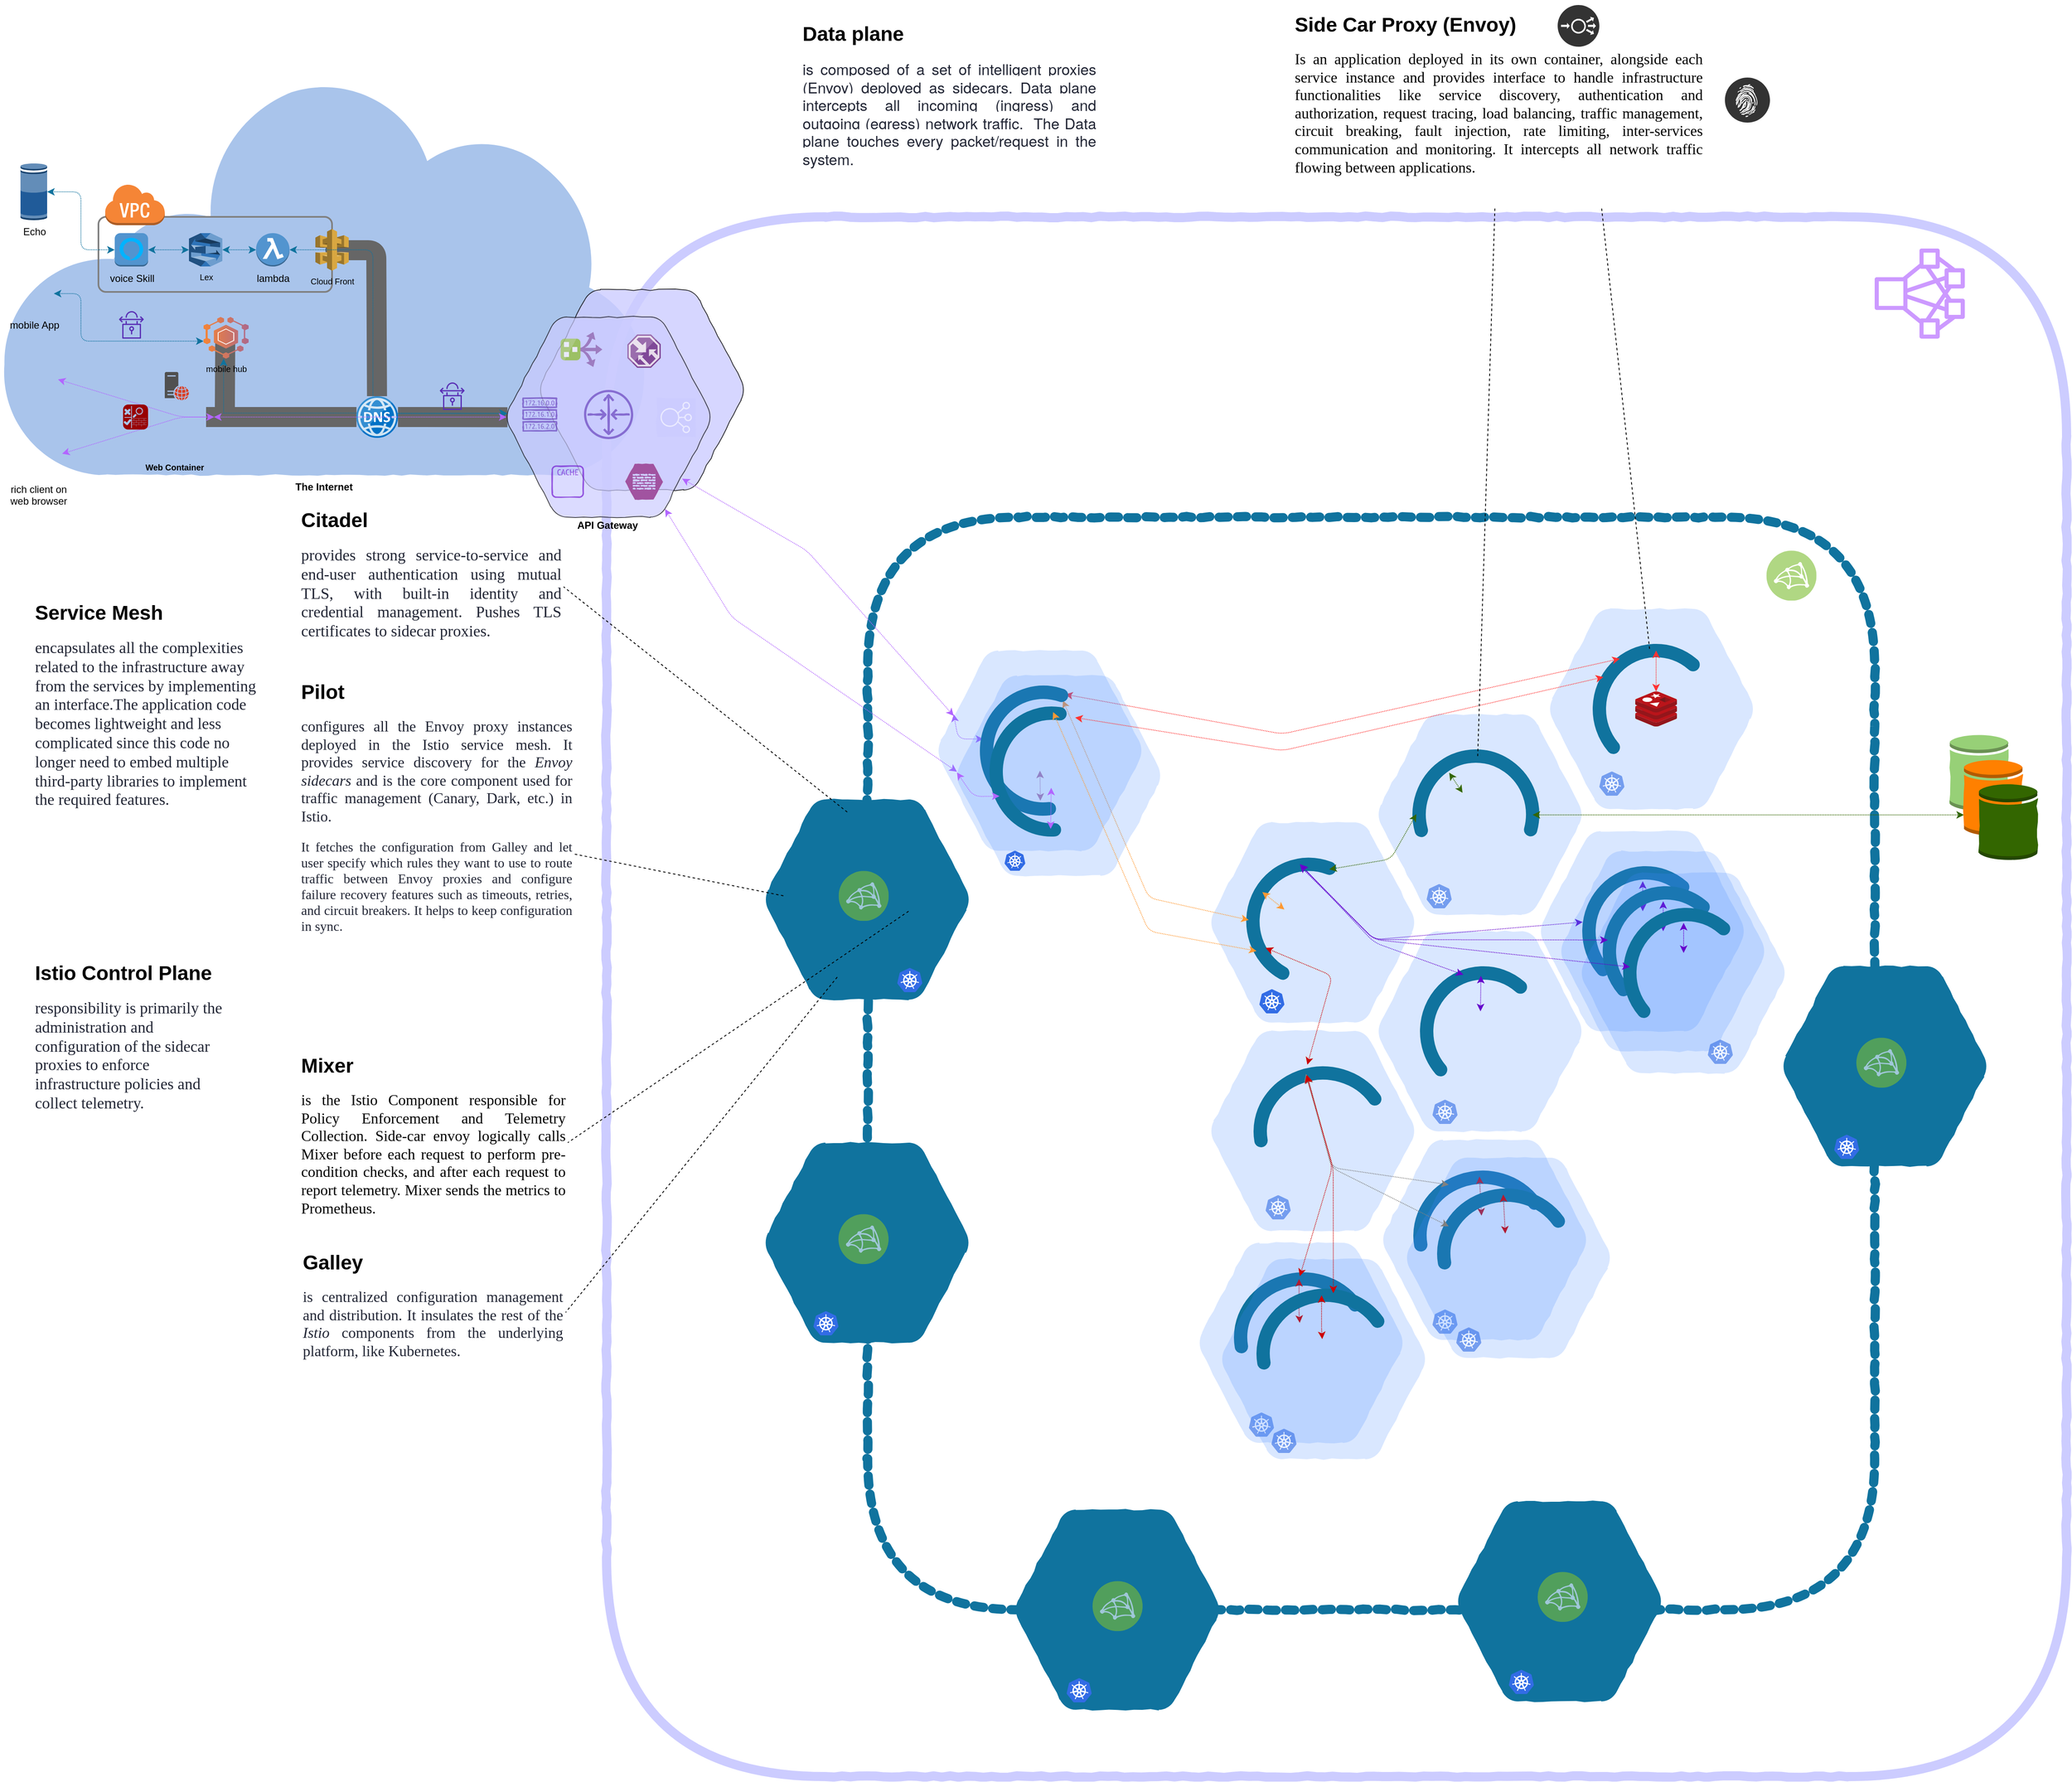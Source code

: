 <mxfile version="12.1.3" type="github" pages="1">
  <diagram id="cBoUNngE9WmwMve642ie" name="Page-1">
    <mxGraphModel dx="2196" dy="1800" grid="1" gridSize="10" guides="1" tooltips="1" connect="1" arrows="1" fold="1" page="1" pageScale="1" pageWidth="850" pageHeight="1100" math="0" shadow="0">
      <root>
        <mxCell id="0"/>
        <mxCell id="1" parent="0"/>
        <mxCell id="-t0SxdGJJtxUaenTJ9r5-21" value="&lt;b&gt;The Internet&lt;/b&gt;" style="aspect=fixed;pointerEvents=1;shadow=0;dashed=0;html=1;strokeColor=none;labelPosition=center;verticalLabelPosition=bottom;verticalAlign=top;align=center;fillColor=#A9C4EB;shape=mxgraph.mscae.enterprise.internet;comic=1;" parent="1" vertex="1">
          <mxGeometry x="-837" y="-1010.5" width="776" height="480" as="geometry"/>
        </mxCell>
        <mxCell id="YfsyUW3J8C4D2k8uaty3-191" value="" style="edgeStyle=none;comic=0;orthogonalLoop=1;jettySize=auto;html=1;startArrow=none;startFill=0;endArrow=none;endFill=0;strokeColor=#666666;strokeWidth=24;entryX=0.005;entryY=0.501;entryDx=0;entryDy=0;entryPerimeter=0;fillColor=#f5f5f5;" edge="1" parent="1" target="G8baYWpvVq2G7eu6TOwq-635">
          <mxGeometry relative="1" as="geometry">
            <mxPoint x="-590" y="-600" as="sourcePoint"/>
            <mxPoint x="-228.775" y="-599.76" as="targetPoint"/>
          </mxGeometry>
        </mxCell>
        <mxCell id="YfsyUW3J8C4D2k8uaty3-193" value="" style="edgeStyle=none;comic=0;orthogonalLoop=1;jettySize=auto;html=1;startArrow=none;startFill=0;endArrow=none;endFill=0;strokeColor=#666666;strokeWidth=24;fillColor=#f5f5f5;exitX=0.5;exitY=1;exitDx=0;exitDy=0;" edge="1" parent="1">
          <mxGeometry relative="1" as="geometry">
            <mxPoint x="-567" y="-696.5" as="sourcePoint"/>
            <mxPoint x="-567.5" y="-608.5" as="targetPoint"/>
          </mxGeometry>
        </mxCell>
        <mxCell id="YfsyUW3J8C4D2k8uaty3-206" value="" style="rounded=1;arcSize=10;dashed=0;strokeColor=#808080;fillColor=none;gradientColor=none;strokeWidth=2;fontSize=10;" vertex="1" parent="1">
          <mxGeometry x="-719" y="-840" width="280" height="90" as="geometry"/>
        </mxCell>
        <mxCell id="YfsyUW3J8C4D2k8uaty3-190" value="" style="edgeStyle=none;comic=0;orthogonalLoop=1;jettySize=auto;html=1;startArrow=none;startFill=0;endArrow=none;endFill=0;strokeColor=#666666;strokeWidth=24;fillColor=#f5f5f5;" edge="1" parent="1" target="G8baYWpvVq2G7eu6TOwq-635">
          <mxGeometry relative="1" as="geometry">
            <mxPoint x="-420" y="-800" as="sourcePoint"/>
            <mxPoint x="-460" y="-627" as="targetPoint"/>
            <Array as="points">
              <mxPoint x="-440" y="-800"/>
              <mxPoint x="-386" y="-800"/>
            </Array>
          </mxGeometry>
        </mxCell>
        <mxCell id="G8baYWpvVq2G7eu6TOwq-346" value="" style="group" parent="1" vertex="1" connectable="0">
          <mxGeometry x="820" y="266.5" width="377.5" height="365.5" as="geometry"/>
        </mxCell>
        <mxCell id="G8baYWpvVq2G7eu6TOwq-643" value="" style="group" parent="G8baYWpvVq2G7eu6TOwq-346" vertex="1" connectable="0">
          <mxGeometry width="377.5" height="365.5" as="geometry"/>
        </mxCell>
        <mxCell id="G8baYWpvVq2G7eu6TOwq-641" value="" style="shape=image;html=1;verticalAlign=top;verticalLabelPosition=bottom;labelBackgroundColor=#ffffff;imageAspect=0;aspect=fixed;image=https://cdn4.iconfinder.com/data/icons/48x48-free-object-icons/48/Blue_ball.png;rounded=0;shadow=0;comic=1;strokeColor=#10739E;strokeWidth=6;fillColor=#10739E;gradientColor=none;" parent="G8baYWpvVq2G7eu6TOwq-643" vertex="1">
          <mxGeometry x="96" y="91" width="48" height="48" as="geometry"/>
        </mxCell>
        <mxCell id="YfsyUW3J8C4D2k8uaty3-58" value="" style="verticalLabelPosition=bottom;verticalAlign=top;html=1;shape=mxgraph.basic.arc;strokeColor=#10739E;strokeWidth=16;startAngle=0.725;endAngle=0.156;rounded=0;comic=1;shadow=0;fillColor=none;" vertex="1" parent="G8baYWpvVq2G7eu6TOwq-643">
          <mxGeometry x="45" y="45" width="150" height="140" as="geometry"/>
        </mxCell>
        <mxCell id="YfsyUW3J8C4D2k8uaty3-79" value="" style="endArrow=classic;startArrow=classic;html=1;dashed=1;dashPattern=1 1;strokeColor=#CC0000;entryX=0.475;entryY=-0.006;entryDx=0;entryDy=0;entryPerimeter=0;" edge="1" parent="G8baYWpvVq2G7eu6TOwq-643" source="G8baYWpvVq2G7eu6TOwq-641" target="YfsyUW3J8C4D2k8uaty3-58">
          <mxGeometry width="50" height="50" relative="1" as="geometry">
            <mxPoint x="-58.572" y="-26.76" as="sourcePoint"/>
            <mxPoint x="-78.3" y="-68.6" as="targetPoint"/>
            <Array as="points"/>
          </mxGeometry>
        </mxCell>
        <mxCell id="YfsyUW3J8C4D2k8uaty3-80" value="" style="group" vertex="1" connectable="0" parent="G8baYWpvVq2G7eu6TOwq-643">
          <mxGeometry width="377.5" height="365.5" as="geometry"/>
        </mxCell>
        <mxCell id="G8baYWpvVq2G7eu6TOwq-249" value="" style="shape=mxgraph.gcp.extras.blue_hexagon;html=1;fillColor=#4387FD;gradientColor=none;strokeColor=none;verticalLabelPosition=bottom;verticalAlign=top;align=center;rounded=0;comic=1;gradientDirection=south;shadow=0;opacity=20;" parent="YfsyUW3J8C4D2k8uaty3-80" vertex="1">
          <mxGeometry width="245" height="240" as="geometry"/>
        </mxCell>
        <mxCell id="G8baYWpvVq2G7eu6TOwq-413" value="" style="aspect=fixed;html=1;points=[];align=center;image;fontSize=12;image=img/lib/mscae/Kubernetes.svg;rounded=0;shadow=0;comic=1;strokeColor=#FF9933;strokeWidth=6;fillColor=#CCCCFF;gradientColor=none;opacity=60;" parent="YfsyUW3J8C4D2k8uaty3-80" vertex="1">
          <mxGeometry x="60" y="203.5" width="30" height="29" as="geometry"/>
        </mxCell>
        <mxCell id="YfsyUW3J8C4D2k8uaty3-107" value="" style="group" vertex="1" connectable="0" parent="YfsyUW3J8C4D2k8uaty3-80">
          <mxGeometry x="28.5" y="21.5" width="349" height="344" as="geometry"/>
        </mxCell>
        <mxCell id="YfsyUW3J8C4D2k8uaty3-108" value="" style="group" vertex="1" connectable="0" parent="YfsyUW3J8C4D2k8uaty3-107">
          <mxGeometry width="275" height="273.5" as="geometry"/>
        </mxCell>
        <mxCell id="YfsyUW3J8C4D2k8uaty3-109" value="" style="shape=image;html=1;verticalAlign=top;verticalLabelPosition=bottom;labelBackgroundColor=#ffffff;imageAspect=0;aspect=fixed;image=https://cdn4.iconfinder.com/data/icons/48x48-free-object-icons/48/Blue_ball.png;rounded=0;shadow=0;comic=1;strokeColor=#10739E;strokeWidth=6;fillColor=#10739E;gradientColor=none;" vertex="1" parent="YfsyUW3J8C4D2k8uaty3-108">
          <mxGeometry x="96" y="91" width="48" height="48" as="geometry"/>
        </mxCell>
        <mxCell id="YfsyUW3J8C4D2k8uaty3-110" value="" style="verticalLabelPosition=bottom;verticalAlign=top;html=1;shape=mxgraph.basic.arc;strokeColor=#10739E;strokeWidth=16;startAngle=0.725;endAngle=0.156;rounded=0;comic=1;shadow=0;fillColor=none;" vertex="1" parent="YfsyUW3J8C4D2k8uaty3-108">
          <mxGeometry x="45" y="45" width="150" height="140" as="geometry"/>
        </mxCell>
        <mxCell id="YfsyUW3J8C4D2k8uaty3-111" value="" style="endArrow=classic;startArrow=classic;html=1;dashed=1;dashPattern=1 1;strokeColor=#CC0000;entryX=0.475;entryY=-0.006;entryDx=0;entryDy=0;entryPerimeter=0;" edge="1" parent="YfsyUW3J8C4D2k8uaty3-108" source="YfsyUW3J8C4D2k8uaty3-109" target="YfsyUW3J8C4D2k8uaty3-110">
          <mxGeometry width="50" height="50" relative="1" as="geometry">
            <mxPoint x="-58.572" y="-26.76" as="sourcePoint"/>
            <mxPoint x="-78.3" y="-68.6" as="targetPoint"/>
            <Array as="points"/>
          </mxGeometry>
        </mxCell>
        <mxCell id="YfsyUW3J8C4D2k8uaty3-112" value="" style="group" vertex="1" connectable="0" parent="YfsyUW3J8C4D2k8uaty3-108">
          <mxGeometry width="275" height="273.5" as="geometry"/>
        </mxCell>
        <mxCell id="YfsyUW3J8C4D2k8uaty3-113" value="&lt;span style=&quot;font-family: &amp;#34;helvetica&amp;#34; , &amp;#34;arial&amp;#34; , sans-serif ; font-size: 0px&quot;&gt;%3CmxGraphModel%3E%3Croot%3E%3CmxCell%20id%3D%220%22%2F%3E%3CmxCell%20id%3D%221%22%20parent%3D%220%22%2F%3E%3CmxCell%20id%3D%222%22%20value%3D%22%22%20style%3D%22endArrow%3Dclassic%3BstartArrow%3Dclassic%3Bhtml%3D1%3Bdashed%3D1%3BdashPattern%3D1%201%3BstrokeColor%3D%23CC0000%3BexitX%3D0.061%3BexitY%3D0.194%3BexitDx%3D0%3BexitDy%3D0%3BexitPerimeter%3D0%3BentryX%3D0.365%3BentryY%3D0.01%3BentryDx%3D0%3BentryDy%3D0%3BentryPerimeter%3D0%3B%22%20edge%3D%221%22%20parent%3D%221%22%3E%3CmxGeometry%20width%3D%2250%22%20height%3D%2250%22%20relative%3D%221%22%20as%3D%22geometry%22%3E%3CmxPoint%20x%3D%22874.15%22%20y%3D%22338.66%22%20as%3D%22sourcePoint%22%2F%3E%3CmxPoint%20x%3D%22728.25%22%20y%3D%22187.9%22%20as%3D%22targetPoint%22%2F%3E%3CArray%20as%3D%22points%22%3E%3CmxPoint%20x%3D%22750%22%20y%3D%22290%22%2F%3E%3C%2FArray%3E%3C%2FmxGeometry%3E%3C%2FmxCell%3E%3C%2Froot%3E%3C%2FmxGraphModel%3E&lt;/span&gt;" style="shape=mxgraph.gcp.extras.blue_hexagon;html=1;fillColor=#4387FD;gradientColor=none;strokeColor=none;verticalLabelPosition=bottom;verticalAlign=top;align=center;rounded=0;comic=1;gradientDirection=south;shadow=0;opacity=20;" vertex="1" parent="YfsyUW3J8C4D2k8uaty3-112">
          <mxGeometry width="245" height="240" as="geometry"/>
        </mxCell>
        <mxCell id="YfsyUW3J8C4D2k8uaty3-114" value="" style="aspect=fixed;html=1;points=[];align=center;image;fontSize=12;image=img/lib/mscae/Kubernetes.svg;rounded=0;shadow=0;comic=1;strokeColor=#FF9933;strokeWidth=6;fillColor=#CCCCFF;gradientColor=none;opacity=60;" vertex="1" parent="YfsyUW3J8C4D2k8uaty3-112">
          <mxGeometry x="60" y="203.5" width="30" height="29" as="geometry"/>
        </mxCell>
        <mxCell id="G8baYWpvVq2G7eu6TOwq-258" value="" style="shape=mxgraph.gcp.extras.blue_hexagon;html=1;fillColor=#4387FD;gradientColor=none;strokeColor=none;verticalLabelPosition=bottom;verticalAlign=top;align=center;rounded=0;comic=1;gradientDirection=south;shadow=0;opacity=20;" parent="1" vertex="1">
          <mxGeometry x="814.5" y="16.5" width="245" height="240" as="geometry"/>
        </mxCell>
        <mxCell id="G8baYWpvVq2G7eu6TOwq-245" value="" style="shape=mxgraph.gcp.extras.blue_hexagon;html=1;fillColor=#4387FD;gradientColor=none;strokeColor=none;verticalLabelPosition=bottom;verticalAlign=top;align=center;rounded=0;comic=1;gradientDirection=south;shadow=0;opacity=20;" parent="1" vertex="1">
          <mxGeometry x="614" y="136" width="245" height="240" as="geometry"/>
        </mxCell>
        <mxCell id="G8baYWpvVq2G7eu6TOwq-664" value="" style="rounded=1;whiteSpace=wrap;html=1;shadow=0;comic=1;strokeColor=#CCCCFF;strokeWidth=11;fillColor=none;" parent="1" vertex="1">
          <mxGeometry x="-110" y="-840" width="1750" height="1870" as="geometry"/>
        </mxCell>
        <mxCell id="G8baYWpvVq2G7eu6TOwq-665" value="" style="rounded=1;whiteSpace=wrap;html=1;shadow=0;comic=1;strokeColor=#10739E;strokeWidth=11;fillColor=none;dashed=1;dashPattern=1 1;" parent="1" vertex="1">
          <mxGeometry x="203" y="-480" width="1207" height="1310" as="geometry"/>
        </mxCell>
        <mxCell id="G8baYWpvVq2G7eu6TOwq-637" value="" style="edgeStyle=none;comic=0;orthogonalLoop=1;jettySize=auto;html=1;startArrow=none;startFill=0;endArrow=none;endFill=0;strokeColor=#666666;strokeWidth=24;entryX=0.005;entryY=0.501;entryDx=0;entryDy=0;entryPerimeter=0;fillColor=#f5f5f5;exitX=1;exitY=0.5;exitDx=0;exitDy=0;" parent="1" target="G8baYWpvVq2G7eu6TOwq-374" edge="1" source="G8baYWpvVq2G7eu6TOwq-635">
          <mxGeometry relative="1" as="geometry">
            <mxPoint x="-590" y="-598" as="sourcePoint"/>
            <mxPoint x="-344" y="-607.5" as="targetPoint"/>
          </mxGeometry>
        </mxCell>
        <mxCell id="G8baYWpvVq2G7eu6TOwq-553" value="" style="group;fillColor=none;" parent="1" vertex="1" connectable="0">
          <mxGeometry x="379.778" y="709.945" width="245" height="240" as="geometry"/>
        </mxCell>
        <mxCell id="G8baYWpvVq2G7eu6TOwq-554" value="" style="shape=mxgraph.gcp.extras.blue_hexagon;html=1;fillColor=#10739E;gradientColor=none;strokeColor=none;verticalLabelPosition=bottom;verticalAlign=top;align=center;rounded=0;comic=1;gradientDirection=south;shadow=0;" parent="G8baYWpvVq2G7eu6TOwq-553" vertex="1">
          <mxGeometry width="245" height="240" as="geometry"/>
        </mxCell>
        <mxCell id="G8baYWpvVq2G7eu6TOwq-555" value="" style="shape=image;html=1;verticalAlign=top;verticalLabelPosition=bottom;labelBackgroundColor=#ffffff;imageAspect=0;aspect=fixed;image=https://cdn2.iconfinder.com/data/icons/font-awesome/1792/fort-awesome-128.png;rounded=0;shadow=0;comic=1;strokeColor=#FF9933;strokeWidth=6;fillColor=#CC0000;gradientColor=none;" parent="G8baYWpvVq2G7eu6TOwq-553" vertex="1">
          <mxGeometry x="98.5" y="16.667" width="48" height="48" as="geometry"/>
        </mxCell>
        <mxCell id="G8baYWpvVq2G7eu6TOwq-556" value="" style="shape=image;html=1;verticalAlign=top;verticalLabelPosition=bottom;labelBackgroundColor=#ffffff;imageAspect=0;aspect=fixed;image=https://cdn2.iconfinder.com/data/icons/kitchen-appliances-computers-and-electronics/32/Appliances-26-128.png;rounded=0;shadow=0;comic=1;strokeColor=#FF9933;strokeWidth=6;fillColor=#CC0000;gradientColor=none;" parent="G8baYWpvVq2G7eu6TOwq-553" vertex="1">
          <mxGeometry x="172" y="79.5" width="65" height="65" as="geometry"/>
        </mxCell>
        <mxCell id="G8baYWpvVq2G7eu6TOwq-557" value="" style="shape=image;html=1;verticalAlign=top;verticalLabelPosition=bottom;labelBackgroundColor=#ffffff;imageAspect=0;aspect=fixed;image=https://cdn2.iconfinder.com/data/icons/airport-solid-prepare-for-take-off/512/pilot_captain-128.png;rounded=0;shadow=0;comic=1;strokeColor=#FF9933;strokeWidth=6;fillColor=#CC0000;gradientColor=none;" parent="G8baYWpvVq2G7eu6TOwq-553" vertex="1">
          <mxGeometry x="22" y="86.5" width="58" height="58" as="geometry"/>
        </mxCell>
        <mxCell id="G8baYWpvVq2G7eu6TOwq-558" value="" style="shape=image;html=1;verticalAlign=top;verticalLabelPosition=bottom;labelBackgroundColor=#ffffff;imageAspect=0;aspect=fixed;image=https://cdn4.iconfinder.com/data/icons/transportation-190/1000/boat_transport_sail_yacht_water_ship_schooner-128.png;rounded=0;shadow=0;comic=1;strokeColor=#FF9933;strokeWidth=6;fillColor=#CC0000;gradientColor=none;" parent="G8baYWpvVq2G7eu6TOwq-553" vertex="1">
          <mxGeometry x="91.5" y="154.667" width="62" height="62" as="geometry"/>
        </mxCell>
        <mxCell id="G8baYWpvVq2G7eu6TOwq-559" value="" style="shape=image;html=1;verticalAlign=top;verticalLabelPosition=bottom;labelBackgroundColor=#ffffff;imageAspect=0;aspect=fixed;image=https://cdn0.iconfinder.com/data/icons/travel-filled-line-4/64/Travel-Filled-15-128.png;rounded=0;shadow=0;comic=1;strokeColor=#FF9933;strokeWidth=6;fillColor=#001933;gradientColor=none;" parent="G8baYWpvVq2G7eu6TOwq-553" vertex="1">
          <mxGeometry x="50" y="-16.333" width="33" height="33" as="geometry"/>
        </mxCell>
        <mxCell id="G8baYWpvVq2G7eu6TOwq-560" value="" style="aspect=fixed;perimeter=ellipsePerimeter;html=1;align=center;shadow=0;dashed=0;fontColor=#4277BB;labelBackgroundColor=#ffffff;fontSize=12;spacingTop=3;image;image=img/lib/ibm/infrastructure/microservices_mesh.svg;rounded=0;comic=1;strokeColor=#FF9933;strokeWidth=6;fillColor=#97D077;gradientColor=none;opacity=60;" parent="G8baYWpvVq2G7eu6TOwq-553" vertex="1">
          <mxGeometry x="92.722" y="85.667" width="60" height="60" as="geometry"/>
        </mxCell>
        <mxCell id="-t0SxdGJJtxUaenTJ9r5-1" value="&lt;span style=&quot;font-family: &amp;#34;helvetica&amp;#34; , &amp;#34;arial&amp;#34; , sans-serif ; font-size: 0px ; background-color: rgb(248 , 249 , 250)&quot;&gt;%3CmxGraphModel%3E%3Croot%3E%3CmxCell%20id%3D%220%22%2F%3E%3CmxCell%20id%3D%221%22%20parent%3D%220%22%2F%3E%3CmxCell%20id%3D%222%22%20value%3D%22%22%20style%3D%22endArrow%3Dclassic%3BstartArrow%3Dclassic%3Bhtml%3D1%3Bdashed%3D1%3BdashPattern%3D1%201%3BstrokeColor%3D%23B266FF%3BexitX%3D0.776%3BexitY%3D0.96%3BexitDx%3D0%3BexitDy%3D0%3BexitPerimeter%3D0%3BentryX%3D0.002%3BentryY%3D0.48%3BentryDx%3D0%3BentryDy%3D0%3BentryPerimeter%3D0%3B%22%20edge%3D%221%22%20parent%3D%221%22%3E%3CmxGeometry%20width%3D%2250%22%20height%3D%2250%22%20relative%3D%221%22%20as%3D%22geometry%22%3E%3CmxPoint%20x%3D%2210.12%22%20y%3D%22-439.6%22%20as%3D%22sourcePoint%22%2F%3E%3CmxPoint%20x%3D%22320.49%22%20y%3D%22-124.8%22%20as%3D%22targetPoint%22%2F%3E%3CArray%20as%3D%22points%22%3E%3CmxPoint%20x%3D%2290%22%20y%3D%22-310%22%2F%3E%3C%2FArray%3E%3C%2FmxGeometry%3E%3C%2FmxCell%3E%3C%2Froot%3E%3C%2FmxGraphModel%3E&lt;/span&gt;" style="aspect=fixed;html=1;points=[];align=center;image;fontSize=12;image=img/lib/mscae/Kubernetes.svg;rounded=0;shadow=0;comic=1;strokeColor=#FF9933;strokeWidth=6;fillColor=#CCCCFF;gradientColor=none;" parent="G8baYWpvVq2G7eu6TOwq-553" vertex="1">
          <mxGeometry x="61.722" y="202.055" width="30" height="29" as="geometry"/>
        </mxCell>
        <mxCell id="G8baYWpvVq2G7eu6TOwq-246" value="" style="verticalLabelPosition=bottom;verticalAlign=top;html=1;shape=mxgraph.basic.arc;strokeColor=#10739E;strokeWidth=16;startAngle=0.725;endAngle=0.156;rounded=0;comic=1;shadow=0;fillColor=none;" parent="1" vertex="1">
          <mxGeometry x="673.5" y="186.5" width="150" height="140" as="geometry"/>
        </mxCell>
        <mxCell id="G8baYWpvVq2G7eu6TOwq-259" value="" style="verticalLabelPosition=bottom;verticalAlign=top;html=1;shape=mxgraph.basic.arc;strokeColor=#10739E;strokeWidth=16;startAngle=0.636;endAngle=0.113;rounded=0;comic=1;shadow=0;fillColor=none;" parent="1" vertex="1">
          <mxGeometry x="873" y="66.5" width="136" height="140" as="geometry"/>
        </mxCell>
        <mxCell id="G8baYWpvVq2G7eu6TOwq-260" value="" style="endArrow=classic;startArrow=classic;html=1;dashed=1;dashPattern=1 1;strokeColor=#6600CC;exitX=0.5;exitY=0;exitDx=0;exitDy=0;" parent="1" source="G8baYWpvVq2G7eu6TOwq-261" edge="1">
          <mxGeometry width="50" height="50" relative="1" as="geometry">
            <mxPoint x="937.5" y="196.5" as="sourcePoint"/>
            <mxPoint x="938" y="70" as="targetPoint"/>
          </mxGeometry>
        </mxCell>
        <mxCell id="G8baYWpvVq2G7eu6TOwq-261" value="" style="shape=image;html=1;verticalAlign=top;verticalLabelPosition=bottom;labelBackgroundColor=#ffffff;imageAspect=0;aspect=fixed;image=https://cdn4.iconfinder.com/data/icons/48x48-free-object-icons/48/Black_ball.png;shadow=0;fontFamily=Helvetica;fontSize=12;fontColor=#000000;align=center;strokeColor=#000000;strokeWidth=6;" parent="1" vertex="1">
          <mxGeometry x="913.5" y="112.5" width="48" height="48" as="geometry"/>
        </mxCell>
        <mxCell id="G8baYWpvVq2G7eu6TOwq-268" value="" style="endArrow=classic;startArrow=classic;html=1;dashed=1;dashPattern=1 1;strokeColor=#6600CC;entryX=0.577;entryY=-0.004;entryDx=0;entryDy=0;entryPerimeter=0;" parent="1" target="G8baYWpvVq2G7eu6TOwq-239" edge="1">
          <mxGeometry width="50" height="50" relative="1" as="geometry">
            <mxPoint x="1060" y="5.5" as="sourcePoint"/>
            <mxPoint x="770" y="-53.5" as="targetPoint"/>
            <Array as="points">
              <mxPoint x="810" y="26.5"/>
            </Array>
          </mxGeometry>
        </mxCell>
        <mxCell id="G8baYWpvVq2G7eu6TOwq-269" value="" style="endArrow=classic;startArrow=classic;html=1;dashed=1;dashPattern=1 1;strokeColor=#6600CC;exitX=0.324;exitY=0.015;exitDx=0;exitDy=0;exitPerimeter=0;entryX=0.592;entryY=-0.004;entryDx=0;entryDy=0;entryPerimeter=0;" parent="1" source="G8baYWpvVq2G7eu6TOwq-259" target="G8baYWpvVq2G7eu6TOwq-239" edge="1">
          <mxGeometry width="50" height="50" relative="1" as="geometry">
            <mxPoint x="1070" y="15.5" as="sourcePoint"/>
            <mxPoint x="780" y="-43.5" as="targetPoint"/>
            <Array as="points">
              <mxPoint x="810" y="30"/>
            </Array>
          </mxGeometry>
        </mxCell>
        <mxCell id="G8baYWpvVq2G7eu6TOwq-332" value="" style="group" parent="1" vertex="1" connectable="0">
          <mxGeometry x="614" y="-114" width="255" height="250" as="geometry"/>
        </mxCell>
        <mxCell id="G8baYWpvVq2G7eu6TOwq-238" value="" style="shape=mxgraph.gcp.extras.blue_hexagon;html=1;fillColor=#4387FD;gradientColor=none;strokeColor=none;verticalLabelPosition=bottom;verticalAlign=top;align=center;rounded=0;comic=1;gradientDirection=south;shadow=0;opacity=20;" parent="G8baYWpvVq2G7eu6TOwq-332" vertex="1">
          <mxGeometry width="245" height="240" as="geometry"/>
        </mxCell>
        <mxCell id="G8baYWpvVq2G7eu6TOwq-239" value="" style="verticalLabelPosition=bottom;verticalAlign=top;html=1;shape=mxgraph.basic.arc;strokeColor=#10739E;strokeWidth=16;startAngle=0.636;endAngle=0.113;rounded=0;comic=1;shadow=0;fillColor=none;rotation=-20;" parent="G8baYWpvVq2G7eu6TOwq-332" vertex="1">
          <mxGeometry x="51" y="50" width="136" height="140" as="geometry"/>
        </mxCell>
        <mxCell id="G8baYWpvVq2G7eu6TOwq-241" value="" style="endArrow=classic;startArrow=classic;html=1;dashed=1;dashPattern=1 1;strokeColor=#FF9933;exitX=0;exitY=0.25;exitDx=0;exitDy=0;entryX=0.198;entryY=0.116;entryDx=0;entryDy=0;entryPerimeter=0;" parent="G8baYWpvVq2G7eu6TOwq-332" source="G8baYWpvVq2G7eu6TOwq-431" target="G8baYWpvVq2G7eu6TOwq-239" edge="1">
          <mxGeometry width="50" height="50" relative="1" as="geometry">
            <mxPoint x="123" y="96" as="sourcePoint"/>
            <mxPoint x="72" y="100" as="targetPoint"/>
          </mxGeometry>
        </mxCell>
        <mxCell id="G8baYWpvVq2G7eu6TOwq-410" value="" style="aspect=fixed;html=1;points=[];align=center;image;fontSize=12;image=img/lib/mscae/Kubernetes.svg;rounded=0;shadow=0;comic=1;strokeColor=#FF9933;strokeWidth=6;fillColor=#CCCCFF;gradientColor=none;" parent="G8baYWpvVq2G7eu6TOwq-332" vertex="1">
          <mxGeometry x="58.5" y="200" width="30" height="29" as="geometry"/>
        </mxCell>
        <mxCell id="G8baYWpvVq2G7eu6TOwq-431" value="" style="shape=image;html=1;verticalAlign=top;verticalLabelPosition=bottom;labelBackgroundColor=#ffffff;imageAspect=0;aspect=fixed;image=https://cdn4.iconfinder.com/data/icons/REALVISTA/3d_graphics/png/128/cube.png;rounded=0;shadow=0;comic=1;strokeColor=#FF9933;strokeWidth=6;fillColor=#CC0000;gradientColor=none;" parent="G8baYWpvVq2G7eu6TOwq-332" vertex="1">
          <mxGeometry x="88.5" y="89" width="62" height="62" as="geometry"/>
        </mxCell>
        <mxCell id="G8baYWpvVq2G7eu6TOwq-333" value="" style="group" parent="1" vertex="1" connectable="0">
          <mxGeometry x="1009" y="-103.5" width="294" height="290" as="geometry"/>
        </mxCell>
        <mxCell id="G8baYWpvVq2G7eu6TOwq-263" value="" style="shape=mxgraph.gcp.extras.blue_hexagon;html=1;fillColor=#4387FD;gradientColor=none;strokeColor=none;verticalLabelPosition=bottom;verticalAlign=top;align=center;rounded=0;comic=1;gradientDirection=south;shadow=0;opacity=20;" parent="G8baYWpvVq2G7eu6TOwq-333" vertex="1">
          <mxGeometry width="245" height="240" as="geometry"/>
        </mxCell>
        <mxCell id="G8baYWpvVq2G7eu6TOwq-264" value="" style="verticalLabelPosition=bottom;verticalAlign=top;html=1;shape=mxgraph.basic.arc;strokeColor=#10739E;strokeWidth=16;startAngle=0.636;endAngle=0.113;rounded=0;comic=1;shadow=0;fillColor=none;" parent="G8baYWpvVq2G7eu6TOwq-333" vertex="1">
          <mxGeometry x="58.5" y="50" width="136" height="140" as="geometry"/>
        </mxCell>
        <mxCell id="G8baYWpvVq2G7eu6TOwq-265" value="" style="endArrow=classic;startArrow=classic;html=1;dashed=1;dashPattern=1 1;strokeColor=#6600CC;exitX=0.5;exitY=0;exitDx=0;exitDy=0;" parent="G8baYWpvVq2G7eu6TOwq-333" source="G8baYWpvVq2G7eu6TOwq-266" edge="1">
          <mxGeometry width="50" height="50" relative="1" as="geometry">
            <mxPoint x="123" y="180" as="sourcePoint"/>
            <mxPoint x="123" y="60" as="targetPoint"/>
          </mxGeometry>
        </mxCell>
        <mxCell id="G8baYWpvVq2G7eu6TOwq-266" value="" style="shape=image;html=1;verticalAlign=top;verticalLabelPosition=bottom;labelBackgroundColor=#ffffff;imageAspect=0;aspect=fixed;image=https://cdn4.iconfinder.com/data/icons/48x48-free-object-icons/48/Yin-yan.png;shadow=0;fontFamily=Helvetica;fontSize=12;fontColor=#000000;align=center;strokeColor=#000000;strokeWidth=6;" parent="G8baYWpvVq2G7eu6TOwq-333" vertex="1">
          <mxGeometry x="99" y="96" width="48" height="48" as="geometry"/>
        </mxCell>
        <mxCell id="G8baYWpvVq2G7eu6TOwq-334" value="" style="group" parent="G8baYWpvVq2G7eu6TOwq-333" vertex="1" connectable="0">
          <mxGeometry x="24.5" y="24" width="269.5" height="266" as="geometry"/>
        </mxCell>
        <mxCell id="G8baYWpvVq2G7eu6TOwq-335" value="" style="shape=mxgraph.gcp.extras.blue_hexagon;html=1;fillColor=#4387FD;gradientColor=none;strokeColor=none;verticalLabelPosition=bottom;verticalAlign=top;align=center;rounded=0;comic=1;gradientDirection=south;shadow=0;opacity=20;" parent="G8baYWpvVq2G7eu6TOwq-334" vertex="1">
          <mxGeometry width="245" height="240" as="geometry"/>
        </mxCell>
        <mxCell id="G8baYWpvVq2G7eu6TOwq-336" value="" style="verticalLabelPosition=bottom;verticalAlign=top;html=1;shape=mxgraph.basic.arc;strokeColor=#10739E;strokeWidth=16;startAngle=0.636;endAngle=0.113;rounded=0;comic=1;shadow=0;fillColor=none;" parent="G8baYWpvVq2G7eu6TOwq-334" vertex="1">
          <mxGeometry x="58.5" y="50" width="136" height="140" as="geometry"/>
        </mxCell>
        <mxCell id="G8baYWpvVq2G7eu6TOwq-337" value="" style="endArrow=classic;startArrow=classic;html=1;dashed=1;dashPattern=1 1;strokeColor=#6600CC;exitX=0.5;exitY=0;exitDx=0;exitDy=0;" parent="G8baYWpvVq2G7eu6TOwq-334" source="G8baYWpvVq2G7eu6TOwq-338" edge="1">
          <mxGeometry width="50" height="50" relative="1" as="geometry">
            <mxPoint x="123" y="180" as="sourcePoint"/>
            <mxPoint x="123" y="60" as="targetPoint"/>
          </mxGeometry>
        </mxCell>
        <mxCell id="G8baYWpvVq2G7eu6TOwq-338" value="" style="shape=image;html=1;verticalAlign=top;verticalLabelPosition=bottom;labelBackgroundColor=#ffffff;imageAspect=0;aspect=fixed;image=https://cdn4.iconfinder.com/data/icons/48x48-free-object-icons/48/Yin-yan.png;shadow=0;fontFamily=Helvetica;fontSize=12;fontColor=#000000;align=center;strokeColor=#000000;strokeWidth=6;" parent="G8baYWpvVq2G7eu6TOwq-334" vertex="1">
          <mxGeometry x="99" y="96" width="48" height="48" as="geometry"/>
        </mxCell>
        <mxCell id="G8baYWpvVq2G7eu6TOwq-339" value="" style="group" parent="G8baYWpvVq2G7eu6TOwq-334" vertex="1" connectable="0">
          <mxGeometry x="24.5" y="26" width="245" height="240" as="geometry"/>
        </mxCell>
        <mxCell id="G8baYWpvVq2G7eu6TOwq-340" value="" style="shape=mxgraph.gcp.extras.blue_hexagon;html=1;fillColor=#4387FD;gradientColor=none;strokeColor=none;verticalLabelPosition=bottom;verticalAlign=top;align=center;rounded=0;comic=1;gradientDirection=south;shadow=0;opacity=20;" parent="G8baYWpvVq2G7eu6TOwq-339" vertex="1">
          <mxGeometry width="245" height="240" as="geometry"/>
        </mxCell>
        <mxCell id="G8baYWpvVq2G7eu6TOwq-341" value="" style="verticalLabelPosition=bottom;verticalAlign=top;html=1;shape=mxgraph.basic.arc;strokeColor=#10739E;strokeWidth=16;startAngle=0.636;endAngle=0.113;rounded=0;comic=1;shadow=0;fillColor=none;" parent="G8baYWpvVq2G7eu6TOwq-339" vertex="1">
          <mxGeometry x="58.5" y="50" width="136" height="140" as="geometry"/>
        </mxCell>
        <mxCell id="G8baYWpvVq2G7eu6TOwq-342" value="" style="endArrow=classic;startArrow=classic;html=1;dashed=1;dashPattern=1 1;strokeColor=#6600CC;exitX=0.5;exitY=0;exitDx=0;exitDy=0;" parent="G8baYWpvVq2G7eu6TOwq-339" source="G8baYWpvVq2G7eu6TOwq-343" edge="1">
          <mxGeometry width="50" height="50" relative="1" as="geometry">
            <mxPoint x="123" y="180" as="sourcePoint"/>
            <mxPoint x="123" y="60" as="targetPoint"/>
          </mxGeometry>
        </mxCell>
        <mxCell id="G8baYWpvVq2G7eu6TOwq-343" value="" style="shape=image;html=1;verticalAlign=top;verticalLabelPosition=bottom;labelBackgroundColor=#ffffff;imageAspect=0;aspect=fixed;image=https://cdn4.iconfinder.com/data/icons/48x48-free-object-icons/48/Yin-yan.png;shadow=0;fontFamily=Helvetica;fontSize=12;fontColor=#000000;align=center;strokeColor=#000000;strokeWidth=6;" parent="G8baYWpvVq2G7eu6TOwq-339" vertex="1">
          <mxGeometry x="99" y="96" width="48" height="48" as="geometry"/>
        </mxCell>
        <mxCell id="G8baYWpvVq2G7eu6TOwq-412" value="" style="aspect=fixed;html=1;points=[];align=center;image;fontSize=12;image=img/lib/mscae/Kubernetes.svg;rounded=0;shadow=0;comic=1;strokeColor=#FF9933;strokeWidth=6;fillColor=#CCCCFF;gradientColor=none;opacity=60;" parent="G8baYWpvVq2G7eu6TOwq-339" vertex="1">
          <mxGeometry x="152" y="200" width="30" height="29" as="geometry"/>
        </mxCell>
        <mxCell id="G8baYWpvVq2G7eu6TOwq-344" value="" style="endArrow=classic;startArrow=classic;html=1;dashed=1;dashPattern=1 1;strokeColor=#6600CC;entryX=0.592;entryY=0.01;entryDx=0;entryDy=0;entryPerimeter=0;" parent="1" source="G8baYWpvVq2G7eu6TOwq-341" target="G8baYWpvVq2G7eu6TOwq-239" edge="1">
          <mxGeometry width="50" height="50" relative="1" as="geometry">
            <mxPoint x="1100" y="6.5" as="sourcePoint"/>
            <mxPoint x="775.404" y="-49.44" as="targetPoint"/>
            <Array as="points">
              <mxPoint x="810" y="26.5"/>
            </Array>
          </mxGeometry>
        </mxCell>
        <mxCell id="G8baYWpvVq2G7eu6TOwq-345" value="" style="endArrow=classic;startArrow=classic;html=1;dashed=1;dashPattern=1 1;strokeColor=#6600CC;entryX=0.592;entryY=0.001;entryDx=0;entryDy=0;entryPerimeter=0;" parent="1" target="G8baYWpvVq2G7eu6TOwq-239" edge="1">
          <mxGeometry width="50" height="50" relative="1" as="geometry">
            <mxPoint x="1090" y="27" as="sourcePoint"/>
            <mxPoint x="766.972" y="-54.06" as="targetPoint"/>
            <Array as="points">
              <mxPoint x="810" y="26.5"/>
            </Array>
          </mxGeometry>
        </mxCell>
        <mxCell id="G8baYWpvVq2G7eu6TOwq-386" value="" style="endArrow=classic;startArrow=classic;html=1;dashed=1;dashPattern=1 1;strokeColor=#B266FF;exitX=0.776;exitY=0.96;exitDx=0;exitDy=0;exitPerimeter=0;entryX=0.002;entryY=0.48;entryDx=0;entryDy=0;entryPerimeter=0;" parent="1" source="G8baYWpvVq2G7eu6TOwq-374" target="G8baYWpvVq2G7eu6TOwq-305" edge="1">
          <mxGeometry width="50" height="50" relative="1" as="geometry">
            <mxPoint x="6.58" y="203.62" as="sourcePoint"/>
            <mxPoint x="232.45" y="-139.26" as="targetPoint"/>
            <Array as="points">
              <mxPoint x="40" y="-360"/>
            </Array>
          </mxGeometry>
        </mxCell>
        <mxCell id="G8baYWpvVq2G7eu6TOwq-402" value="" style="group" parent="1" vertex="1" connectable="0">
          <mxGeometry x="880" y="265" width="445" height="629.945" as="geometry"/>
        </mxCell>
        <mxCell id="G8baYWpvVq2G7eu6TOwq-526" value="" style="group;fillColor=none;" parent="G8baYWpvVq2G7eu6TOwq-402" vertex="1" connectable="0">
          <mxGeometry x="-800" y="-406.5" width="245" height="240" as="geometry"/>
        </mxCell>
        <mxCell id="G8baYWpvVq2G7eu6TOwq-527" value="" style="shape=mxgraph.gcp.extras.blue_hexagon;html=1;fillColor=#10739E;gradientColor=none;strokeColor=none;verticalLabelPosition=bottom;verticalAlign=top;align=center;rounded=0;comic=1;gradientDirection=south;shadow=0;" parent="G8baYWpvVq2G7eu6TOwq-526" vertex="1">
          <mxGeometry width="245" height="240" as="geometry"/>
        </mxCell>
        <mxCell id="G8baYWpvVq2G7eu6TOwq-528" value="" style="shape=image;html=1;verticalAlign=top;verticalLabelPosition=bottom;labelBackgroundColor=#ffffff;imageAspect=0;aspect=fixed;image=https://cdn2.iconfinder.com/data/icons/font-awesome/1792/fort-awesome-128.png;rounded=0;shadow=0;comic=1;strokeColor=#FF9933;strokeWidth=6;fillColor=#CC0000;gradientColor=none;" parent="G8baYWpvVq2G7eu6TOwq-526" vertex="1">
          <mxGeometry x="98.5" y="10.167" width="48" height="48" as="geometry"/>
        </mxCell>
        <mxCell id="G8baYWpvVq2G7eu6TOwq-529" value="" style="shape=image;html=1;verticalAlign=top;verticalLabelPosition=bottom;labelBackgroundColor=#ffffff;imageAspect=0;aspect=fixed;image=https://cdn2.iconfinder.com/data/icons/kitchen-appliances-computers-and-electronics/32/Appliances-26-128.png;rounded=0;shadow=0;comic=1;strokeColor=#FF9933;strokeWidth=6;fillColor=#CC0000;gradientColor=none;" parent="G8baYWpvVq2G7eu6TOwq-526" vertex="1">
          <mxGeometry x="172" y="79.5" width="65" height="65" as="geometry"/>
        </mxCell>
        <mxCell id="G8baYWpvVq2G7eu6TOwq-530" value="" style="shape=image;html=1;verticalAlign=top;verticalLabelPosition=bottom;labelBackgroundColor=#ffffff;imageAspect=0;aspect=fixed;image=https://cdn2.iconfinder.com/data/icons/airport-solid-prepare-for-take-off/512/pilot_captain-128.png;rounded=0;shadow=0;comic=1;strokeColor=#FF9933;strokeWidth=6;fillColor=#CC0000;gradientColor=none;" parent="G8baYWpvVq2G7eu6TOwq-526" vertex="1">
          <mxGeometry x="22" y="86.5" width="58" height="58" as="geometry"/>
        </mxCell>
        <mxCell id="G8baYWpvVq2G7eu6TOwq-531" value="" style="shape=image;html=1;verticalAlign=top;verticalLabelPosition=bottom;labelBackgroundColor=#ffffff;imageAspect=0;aspect=fixed;image=https://cdn4.iconfinder.com/data/icons/transportation-190/1000/boat_transport_sail_yacht_water_ship_schooner-128.png;rounded=0;shadow=0;comic=1;strokeColor=#FF9933;strokeWidth=6;fillColor=#CC0000;gradientColor=none;" parent="G8baYWpvVq2G7eu6TOwq-526" vertex="1">
          <mxGeometry x="86.5" y="159" width="72" height="72" as="geometry"/>
        </mxCell>
        <mxCell id="G8baYWpvVq2G7eu6TOwq-532" value="" style="shape=image;html=1;verticalAlign=top;verticalLabelPosition=bottom;labelBackgroundColor=#ffffff;imageAspect=0;aspect=fixed;image=https://cdn0.iconfinder.com/data/icons/travel-filled-line-4/64/Travel-Filled-15-128.png;rounded=0;shadow=0;comic=1;strokeColor=#FF9933;strokeWidth=6;fillColor=#001933;gradientColor=none;" parent="G8baYWpvVq2G7eu6TOwq-526" vertex="1">
          <mxGeometry x="50" y="-16.333" width="33" height="33" as="geometry"/>
        </mxCell>
        <mxCell id="G8baYWpvVq2G7eu6TOwq-536" value="" style="aspect=fixed;perimeter=ellipsePerimeter;html=1;align=center;shadow=0;dashed=0;fontColor=#4277BB;labelBackgroundColor=#ffffff;fontSize=12;spacingTop=3;image;image=img/lib/ibm/infrastructure/microservices_mesh.svg;rounded=0;comic=1;strokeColor=#FF9933;strokeWidth=6;fillColor=#97D077;gradientColor=none;opacity=60;" parent="G8baYWpvVq2G7eu6TOwq-526" vertex="1">
          <mxGeometry x="88.222" y="85.667" width="60" height="60" as="geometry"/>
        </mxCell>
        <mxCell id="-t0SxdGJJtxUaenTJ9r5-4" value="&lt;span style=&quot;font-family: &amp;#34;helvetica&amp;#34; , &amp;#34;arial&amp;#34; , sans-serif ; font-size: 0px ; background-color: rgb(248 , 249 , 250)&quot;&gt;%3CmxGraphModel%3E%3Croot%3E%3CmxCell%20id%3D%220%22%2F%3E%3CmxCell%20id%3D%221%22%20parent%3D%220%22%2F%3E%3CmxCell%20id%3D%222%22%20value%3D%22%22%20style%3D%22endArrow%3Dclassic%3BstartArrow%3Dclassic%3Bhtml%3D1%3Bdashed%3D1%3BdashPattern%3D1%201%3BstrokeColor%3D%23B266FF%3BexitX%3D0.776%3BexitY%3D0.96%3BexitDx%3D0%3BexitDy%3D0%3BexitPerimeter%3D0%3BentryX%3D0.002%3BentryY%3D0.48%3BentryDx%3D0%3BentryDy%3D0%3BentryPerimeter%3D0%3B%22%20edge%3D%221%22%20parent%3D%221%22%3E%3CmxGeometry%20width%3D%2250%22%20height%3D%2250%22%20relative%3D%221%22%20as%3D%22geometry%22%3E%3CmxPoint%20x%3D%2210.12%22%20y%3D%22-439.6%22%20as%3D%22sourcePoint%22%2F%3E%3CmxPoint%20x%3D%22320.49%22%20y%3D%22-124.8%22%20as%3D%22targetPoint%22%2F%3E%3CArray%20as%3D%22points%22%3E%3CmxPoint%20x%3D%2290%22%20y%3D%22-310%22%2F%3E%3C%2FArray%3E%3C%2FmxGeometry%3E%3C%2FmxCell%3E%3C%2Froot%3E%3C%2FmxGraphModel%3E&lt;/span&gt;" style="aspect=fixed;html=1;points=[];align=center;image;fontSize=12;image=img/lib/mscae/Kubernetes.svg;rounded=0;shadow=0;comic=1;strokeColor=#FF9933;strokeWidth=6;fillColor=#CCCCFF;gradientColor=none;" parent="G8baYWpvVq2G7eu6TOwq-526" vertex="1">
          <mxGeometry x="158.5" y="202" width="30" height="29" as="geometry"/>
        </mxCell>
        <mxCell id="G8baYWpvVq2G7eu6TOwq-561" value="" style="group;fillColor=none;" parent="G8baYWpvVq2G7eu6TOwq-402" vertex="1" connectable="0">
          <mxGeometry x="29.778" y="434.945" width="245" height="240" as="geometry"/>
        </mxCell>
        <mxCell id="G8baYWpvVq2G7eu6TOwq-562" value="" style="shape=mxgraph.gcp.extras.blue_hexagon;html=1;fillColor=#10739E;gradientColor=none;strokeColor=none;verticalLabelPosition=bottom;verticalAlign=top;align=center;rounded=0;comic=1;gradientDirection=south;shadow=0;" parent="G8baYWpvVq2G7eu6TOwq-561" vertex="1">
          <mxGeometry width="245" height="240" as="geometry"/>
        </mxCell>
        <mxCell id="G8baYWpvVq2G7eu6TOwq-563" value="" style="shape=image;html=1;verticalAlign=top;verticalLabelPosition=bottom;labelBackgroundColor=#ffffff;imageAspect=0;aspect=fixed;image=https://cdn2.iconfinder.com/data/icons/font-awesome/1792/fort-awesome-128.png;rounded=0;shadow=0;comic=1;strokeColor=#FF9933;strokeWidth=6;fillColor=#CC0000;gradientColor=none;" parent="G8baYWpvVq2G7eu6TOwq-561" vertex="1">
          <mxGeometry x="98.5" y="16.667" width="48" height="48" as="geometry"/>
        </mxCell>
        <mxCell id="G8baYWpvVq2G7eu6TOwq-564" value="" style="shape=image;html=1;verticalAlign=top;verticalLabelPosition=bottom;labelBackgroundColor=#ffffff;imageAspect=0;aspect=fixed;image=https://cdn2.iconfinder.com/data/icons/kitchen-appliances-computers-and-electronics/32/Appliances-26-128.png;rounded=0;shadow=0;comic=1;strokeColor=#FF9933;strokeWidth=6;fillColor=#CC0000;gradientColor=none;" parent="G8baYWpvVq2G7eu6TOwq-561" vertex="1">
          <mxGeometry x="172" y="79.5" width="65" height="65" as="geometry"/>
        </mxCell>
        <mxCell id="G8baYWpvVq2G7eu6TOwq-565" value="" style="shape=image;html=1;verticalAlign=top;verticalLabelPosition=bottom;labelBackgroundColor=#ffffff;imageAspect=0;aspect=fixed;image=https://cdn2.iconfinder.com/data/icons/airport-solid-prepare-for-take-off/512/pilot_captain-128.png;rounded=0;shadow=0;comic=1;strokeColor=#FF9933;strokeWidth=6;fillColor=#CC0000;gradientColor=none;" parent="G8baYWpvVq2G7eu6TOwq-561" vertex="1">
          <mxGeometry x="22" y="86.5" width="58" height="58" as="geometry"/>
        </mxCell>
        <mxCell id="G8baYWpvVq2G7eu6TOwq-566" value="" style="shape=image;html=1;verticalAlign=top;verticalLabelPosition=bottom;labelBackgroundColor=#ffffff;imageAspect=0;aspect=fixed;image=https://cdn4.iconfinder.com/data/icons/transportation-190/1000/boat_transport_sail_yacht_water_ship_schooner-128.png;rounded=0;shadow=0;comic=1;strokeColor=#FF9933;strokeWidth=6;fillColor=#CC0000;gradientColor=none;" parent="G8baYWpvVq2G7eu6TOwq-561" vertex="1">
          <mxGeometry x="91.5" y="154.667" width="62" height="62" as="geometry"/>
        </mxCell>
        <mxCell id="G8baYWpvVq2G7eu6TOwq-567" value="" style="shape=image;html=1;verticalAlign=top;verticalLabelPosition=bottom;labelBackgroundColor=#ffffff;imageAspect=0;aspect=fixed;image=https://cdn0.iconfinder.com/data/icons/travel-filled-line-4/64/Travel-Filled-15-128.png;rounded=0;shadow=0;comic=1;strokeColor=#FF9933;strokeWidth=6;fillColor=#001933;gradientColor=none;" parent="G8baYWpvVq2G7eu6TOwq-561" vertex="1">
          <mxGeometry x="50" y="-16.333" width="33" height="33" as="geometry"/>
        </mxCell>
        <mxCell id="G8baYWpvVq2G7eu6TOwq-568" value="" style="aspect=fixed;perimeter=ellipsePerimeter;html=1;align=center;shadow=0;dashed=0;fontColor=#4277BB;labelBackgroundColor=#ffffff;fontSize=12;spacingTop=3;image;image=img/lib/ibm/infrastructure/microservices_mesh.svg;rounded=0;comic=1;strokeColor=#FF9933;strokeWidth=6;fillColor=#97D077;gradientColor=none;opacity=60;" parent="G8baYWpvVq2G7eu6TOwq-561" vertex="1">
          <mxGeometry x="96.222" y="84.667" width="60" height="60" as="geometry"/>
        </mxCell>
        <mxCell id="-t0SxdGJJtxUaenTJ9r5-2" value="&lt;span style=&quot;font-family: &amp;#34;helvetica&amp;#34; , &amp;#34;arial&amp;#34; , sans-serif ; font-size: 0px ; background-color: rgb(248 , 249 , 250)&quot;&gt;%3CmxGraphModel%3E%3Croot%3E%3CmxCell%20id%3D%220%22%2F%3E%3CmxCell%20id%3D%221%22%20parent%3D%220%22%2F%3E%3CmxCell%20id%3D%222%22%20value%3D%22%22%20style%3D%22endArrow%3Dclassic%3BstartArrow%3Dclassic%3Bhtml%3D1%3Bdashed%3D1%3BdashPattern%3D1%201%3BstrokeColor%3D%23B266FF%3BexitX%3D0.776%3BexitY%3D0.96%3BexitDx%3D0%3BexitDy%3D0%3BexitPerimeter%3D0%3BentryX%3D0.002%3BentryY%3D0.48%3BentryDx%3D0%3BentryDy%3D0%3BentryPerimeter%3D0%3B%22%20edge%3D%221%22%20parent%3D%221%22%3E%3CmxGeometry%20width%3D%2250%22%20height%3D%2250%22%20relative%3D%221%22%20as%3D%22geometry%22%3E%3CmxPoint%20x%3D%2210.12%22%20y%3D%22-439.6%22%20as%3D%22sourcePoint%22%2F%3E%3CmxPoint%20x%3D%22320.49%22%20y%3D%22-124.8%22%20as%3D%22targetPoint%22%2F%3E%3CArray%20as%3D%22points%22%3E%3CmxPoint%20x%3D%2290%22%20y%3D%22-310%22%2F%3E%3C%2FArray%3E%3C%2FmxGeometry%3E%3C%2FmxCell%3E%3C%2Froot%3E%3C%2FmxGraphModel%3E&lt;/span&gt;" style="aspect=fixed;html=1;points=[];align=center;image;fontSize=12;image=img/lib/mscae/Kubernetes.svg;rounded=0;shadow=0;comic=1;strokeColor=#FF9933;strokeWidth=6;fillColor=#CCCCFF;gradientColor=none;" parent="G8baYWpvVq2G7eu6TOwq-561" vertex="1">
          <mxGeometry x="61.722" y="202.055" width="30" height="29" as="geometry"/>
        </mxCell>
        <mxCell id="G8baYWpvVq2G7eu6TOwq-569" value="" style="group;fillColor=none;" parent="G8baYWpvVq2G7eu6TOwq-402" vertex="1" connectable="0">
          <mxGeometry x="419.778" y="-206.555" width="245" height="240" as="geometry"/>
        </mxCell>
        <mxCell id="G8baYWpvVq2G7eu6TOwq-570" value="" style="shape=mxgraph.gcp.extras.blue_hexagon;html=1;fillColor=#10739E;gradientColor=none;strokeColor=none;verticalLabelPosition=bottom;verticalAlign=top;align=center;rounded=0;comic=1;gradientDirection=south;shadow=0;" parent="G8baYWpvVq2G7eu6TOwq-569" vertex="1">
          <mxGeometry width="245" height="240" as="geometry"/>
        </mxCell>
        <mxCell id="G8baYWpvVq2G7eu6TOwq-571" value="" style="shape=image;html=1;verticalAlign=top;verticalLabelPosition=bottom;labelBackgroundColor=#ffffff;imageAspect=0;aspect=fixed;image=https://cdn2.iconfinder.com/data/icons/font-awesome/1792/fort-awesome-128.png;rounded=0;shadow=0;comic=1;strokeColor=#FF9933;strokeWidth=6;fillColor=#CC0000;gradientColor=none;" parent="G8baYWpvVq2G7eu6TOwq-569" vertex="1">
          <mxGeometry x="98.5" y="16.667" width="48" height="48" as="geometry"/>
        </mxCell>
        <mxCell id="G8baYWpvVq2G7eu6TOwq-572" value="" style="shape=image;html=1;verticalAlign=top;verticalLabelPosition=bottom;labelBackgroundColor=#ffffff;imageAspect=0;aspect=fixed;image=https://cdn2.iconfinder.com/data/icons/kitchen-appliances-computers-and-electronics/32/Appliances-26-128.png;rounded=0;shadow=0;comic=1;strokeColor=#FF9933;strokeWidth=6;fillColor=#CC0000;gradientColor=none;" parent="G8baYWpvVq2G7eu6TOwq-569" vertex="1">
          <mxGeometry x="172" y="79.5" width="65" height="65" as="geometry"/>
        </mxCell>
        <mxCell id="G8baYWpvVq2G7eu6TOwq-573" value="" style="shape=image;html=1;verticalAlign=top;verticalLabelPosition=bottom;labelBackgroundColor=#ffffff;imageAspect=0;aspect=fixed;image=https://cdn2.iconfinder.com/data/icons/airport-solid-prepare-for-take-off/512/pilot_captain-128.png;rounded=0;shadow=0;comic=1;strokeColor=#FF9933;strokeWidth=6;fillColor=#CC0000;gradientColor=none;" parent="G8baYWpvVq2G7eu6TOwq-569" vertex="1">
          <mxGeometry x="22" y="86.5" width="58" height="58" as="geometry"/>
        </mxCell>
        <mxCell id="G8baYWpvVq2G7eu6TOwq-574" value="" style="shape=image;html=1;verticalAlign=top;verticalLabelPosition=bottom;labelBackgroundColor=#ffffff;imageAspect=0;aspect=fixed;image=https://cdn4.iconfinder.com/data/icons/transportation-190/1000/boat_transport_sail_yacht_water_ship_schooner-128.png;rounded=0;shadow=0;comic=1;strokeColor=#FF9933;strokeWidth=6;fillColor=#CC0000;gradientColor=none;" parent="G8baYWpvVq2G7eu6TOwq-569" vertex="1">
          <mxGeometry x="91.5" y="154.667" width="62" height="62" as="geometry"/>
        </mxCell>
        <mxCell id="G8baYWpvVq2G7eu6TOwq-575" value="" style="shape=image;html=1;verticalAlign=top;verticalLabelPosition=bottom;labelBackgroundColor=#ffffff;imageAspect=0;aspect=fixed;image=https://cdn0.iconfinder.com/data/icons/travel-filled-line-4/64/Travel-Filled-15-128.png;rounded=0;shadow=0;comic=1;strokeColor=#FF9933;strokeWidth=6;fillColor=#001933;gradientColor=none;" parent="G8baYWpvVq2G7eu6TOwq-569" vertex="1">
          <mxGeometry x="50" y="-16.333" width="33" height="33" as="geometry"/>
        </mxCell>
        <mxCell id="G8baYWpvVq2G7eu6TOwq-576" value="" style="aspect=fixed;perimeter=ellipsePerimeter;html=1;align=center;shadow=0;dashed=0;fontColor=#4277BB;labelBackgroundColor=#ffffff;fontSize=12;spacingTop=3;image;image=img/lib/ibm/infrastructure/microservices_mesh.svg;rounded=0;comic=1;strokeColor=#FF9933;strokeWidth=6;fillColor=#97D077;gradientColor=none;opacity=60;" parent="G8baYWpvVq2G7eu6TOwq-569" vertex="1">
          <mxGeometry x="88.222" y="85.667" width="60" height="60" as="geometry"/>
        </mxCell>
        <mxCell id="-t0SxdGJJtxUaenTJ9r5-5" value="&lt;span style=&quot;font-family: &amp;#34;helvetica&amp;#34; , &amp;#34;arial&amp;#34; , sans-serif ; font-size: 0px ; background-color: rgb(248 , 249 , 250)&quot;&gt;%3CmxGraphModel%3E%3Croot%3E%3CmxCell%20id%3D%220%22%2F%3E%3CmxCell%20id%3D%221%22%20parent%3D%220%22%2F%3E%3CmxCell%20id%3D%222%22%20value%3D%22%22%20style%3D%22endArrow%3Dclassic%3BstartArrow%3Dclassic%3Bhtml%3D1%3Bdashed%3D1%3BdashPattern%3D1%201%3BstrokeColor%3D%23B266FF%3BexitX%3D0.776%3BexitY%3D0.96%3BexitDx%3D0%3BexitDy%3D0%3BexitPerimeter%3D0%3BentryX%3D0.002%3BentryY%3D0.48%3BentryDx%3D0%3BentryDy%3D0%3BentryPerimeter%3D0%3B%22%20edge%3D%221%22%20parent%3D%221%22%3E%3CmxGeometry%20width%3D%2250%22%20height%3D%2250%22%20relative%3D%221%22%20as%3D%22geometry%22%3E%3CmxPoint%20x%3D%2210.12%22%20y%3D%22-439.6%22%20as%3D%22sourcePoint%22%2F%3E%3CmxPoint%20x%3D%22320.49%22%20y%3D%22-124.8%22%20as%3D%22targetPoint%22%2F%3E%3CArray%20as%3D%22points%22%3E%3CmxPoint%20x%3D%2290%22%20y%3D%22-310%22%2F%3E%3C%2FArray%3E%3C%2FmxGeometry%3E%3C%2FmxCell%3E%3C%2Froot%3E%3C%2FmxGraphModel%3E&lt;/span&gt;" style="aspect=fixed;html=1;points=[];align=center;image;fontSize=12;image=img/lib/mscae/Kubernetes.svg;rounded=0;shadow=0;comic=1;strokeColor=#FF9933;strokeWidth=6;fillColor=#CCCCFF;gradientColor=none;" parent="G8baYWpvVq2G7eu6TOwq-569" vertex="1">
          <mxGeometry x="61.722" y="202.055" width="30" height="29" as="geometry"/>
        </mxCell>
        <mxCell id="G8baYWpvVq2G7eu6TOwq-409" value="" style="aspect=fixed;html=1;points=[];align=center;image;fontSize=12;image=img/lib/mscae/Kubernetes.svg;rounded=0;shadow=0;comic=1;strokeColor=#FF9933;strokeWidth=6;fillColor=#CCCCFF;gradientColor=none;opacity=60;" parent="1" vertex="1">
          <mxGeometry x="680" y="333" width="30" height="29" as="geometry"/>
        </mxCell>
        <mxCell id="G8baYWpvVq2G7eu6TOwq-411" value="" style="aspect=fixed;html=1;points=[];align=center;image;fontSize=12;image=img/lib/mscae/Kubernetes.svg;rounded=0;shadow=0;comic=1;strokeColor=#FF9933;strokeWidth=6;fillColor=#CCCCFF;gradientColor=none;opacity=60;" parent="1" vertex="1">
          <mxGeometry x="880" y="218.5" width="30" height="29" as="geometry"/>
        </mxCell>
        <mxCell id="G8baYWpvVq2G7eu6TOwq-257" value="" style="endArrow=classic;startArrow=classic;html=1;dashed=1;dashPattern=1 1;strokeColor=#CC0000;" parent="1" edge="1">
          <mxGeometry width="50" height="50" relative="1" as="geometry">
            <mxPoint x="730" y="176.5" as="sourcePoint"/>
            <mxPoint x="680" y="36.5" as="targetPoint"/>
            <Array as="points">
              <mxPoint x="760" y="70"/>
            </Array>
          </mxGeometry>
        </mxCell>
        <mxCell id="G8baYWpvVq2G7eu6TOwq-507" value="" style="shape=mxgraph.gcp.extras.blue_hexagon;html=1;fillColor=#4387FD;gradientColor=none;strokeColor=none;verticalLabelPosition=bottom;verticalAlign=top;align=center;rounded=0;comic=1;gradientDirection=south;shadow=0;opacity=20;" parent="1" vertex="1">
          <mxGeometry x="814.5" y="-243.5" width="245" height="240" as="geometry"/>
        </mxCell>
        <mxCell id="G8baYWpvVq2G7eu6TOwq-508" value="" style="verticalLabelPosition=bottom;verticalAlign=top;html=1;shape=mxgraph.basic.arc;strokeColor=#10739E;strokeWidth=16;startAngle=0.706;endAngle=0.292;rounded=0;comic=1;shadow=0;fillColor=none;" parent="1" vertex="1">
          <mxGeometry x="864" y="-193.5" width="136" height="140" as="geometry"/>
        </mxCell>
        <mxCell id="G8baYWpvVq2G7eu6TOwq-509" value="" style="shape=image;html=1;verticalAlign=top;verticalLabelPosition=bottom;labelBackgroundColor=#ffffff;imageAspect=0;aspect=fixed;image=https://cdn3.iconfinder.com/data/icons/iconshock_developer/api.png;rounded=0;shadow=0;comic=1;strokeColor=#FF9933;strokeWidth=6;fillColor=#001933;gradientColor=none;" parent="1" vertex="1">
          <mxGeometry x="903" y="-149.5" width="52" height="52" as="geometry"/>
        </mxCell>
        <mxCell id="G8baYWpvVq2G7eu6TOwq-144" value="" style="endArrow=classic;startArrow=classic;html=1;dashed=1;dashPattern=1 1;strokeColor=#B266FF;exitX=0.078;exitY=0.318;exitDx=0;exitDy=0;exitPerimeter=0;" parent="1" source="G8baYWpvVq2G7eu6TOwq-76" edge="1">
          <mxGeometry width="50" height="50" relative="1" as="geometry">
            <mxPoint x="355.5" y="-180" as="sourcePoint"/>
            <mxPoint x="341.5" y="-214" as="targetPoint"/>
            <Array as="points">
              <mxPoint x="311.5" y="-214"/>
            </Array>
          </mxGeometry>
        </mxCell>
        <mxCell id="G8baYWpvVq2G7eu6TOwq-537" value="" style="group;fillColor=none;" parent="1" vertex="1" connectable="0">
          <mxGeometry x="79.778" y="269.945" width="245" height="240" as="geometry"/>
        </mxCell>
        <mxCell id="G8baYWpvVq2G7eu6TOwq-538" value="" style="shape=mxgraph.gcp.extras.blue_hexagon;html=1;fillColor=#10739E;gradientColor=none;strokeColor=none;verticalLabelPosition=bottom;verticalAlign=top;align=center;rounded=0;comic=1;gradientDirection=south;shadow=0;" parent="G8baYWpvVq2G7eu6TOwq-537" vertex="1">
          <mxGeometry width="245" height="240" as="geometry"/>
        </mxCell>
        <mxCell id="G8baYWpvVq2G7eu6TOwq-539" value="" style="shape=image;html=1;verticalAlign=top;verticalLabelPosition=bottom;labelBackgroundColor=#ffffff;imageAspect=0;aspect=fixed;image=https://cdn2.iconfinder.com/data/icons/font-awesome/1792/fort-awesome-128.png;rounded=0;shadow=0;comic=1;strokeColor=#FF9933;strokeWidth=6;fillColor=#CC0000;gradientColor=none;" parent="G8baYWpvVq2G7eu6TOwq-537" vertex="1">
          <mxGeometry x="98.5" y="16.667" width="48" height="48" as="geometry"/>
        </mxCell>
        <mxCell id="G8baYWpvVq2G7eu6TOwq-540" value="" style="shape=image;html=1;verticalAlign=top;verticalLabelPosition=bottom;labelBackgroundColor=#ffffff;imageAspect=0;aspect=fixed;image=https://cdn2.iconfinder.com/data/icons/kitchen-appliances-computers-and-electronics/32/Appliances-26-128.png;rounded=0;shadow=0;comic=1;strokeColor=#FF9933;strokeWidth=6;fillColor=#CC0000;gradientColor=none;" parent="G8baYWpvVq2G7eu6TOwq-537" vertex="1">
          <mxGeometry x="172" y="79.5" width="65" height="65" as="geometry"/>
        </mxCell>
        <mxCell id="G8baYWpvVq2G7eu6TOwq-541" value="" style="shape=image;html=1;verticalAlign=top;verticalLabelPosition=bottom;labelBackgroundColor=#ffffff;imageAspect=0;aspect=fixed;image=https://cdn2.iconfinder.com/data/icons/airport-solid-prepare-for-take-off/512/pilot_captain-128.png;rounded=0;shadow=0;comic=1;strokeColor=#FF9933;strokeWidth=6;fillColor=#CC0000;gradientColor=none;" parent="G8baYWpvVq2G7eu6TOwq-537" vertex="1">
          <mxGeometry x="22" y="86.5" width="58" height="58" as="geometry"/>
        </mxCell>
        <mxCell id="G8baYWpvVq2G7eu6TOwq-542" value="" style="shape=image;html=1;verticalAlign=top;verticalLabelPosition=bottom;labelBackgroundColor=#ffffff;imageAspect=0;aspect=fixed;image=https://cdn4.iconfinder.com/data/icons/transportation-190/1000/boat_transport_sail_yacht_water_ship_schooner-128.png;rounded=0;shadow=0;comic=1;strokeColor=#FF9933;strokeWidth=6;fillColor=#CC0000;gradientColor=none;" parent="G8baYWpvVq2G7eu6TOwq-537" vertex="1">
          <mxGeometry x="91.5" y="154.667" width="62" height="62" as="geometry"/>
        </mxCell>
        <mxCell id="G8baYWpvVq2G7eu6TOwq-543" value="" style="shape=image;html=1;verticalAlign=top;verticalLabelPosition=bottom;labelBackgroundColor=#ffffff;imageAspect=0;aspect=fixed;image=https://cdn0.iconfinder.com/data/icons/travel-filled-line-4/64/Travel-Filled-15-128.png;rounded=0;shadow=0;comic=1;strokeColor=#FF9933;strokeWidth=6;fillColor=#001933;gradientColor=none;" parent="G8baYWpvVq2G7eu6TOwq-537" vertex="1">
          <mxGeometry x="50" y="-16.333" width="33" height="33" as="geometry"/>
        </mxCell>
        <mxCell id="G8baYWpvVq2G7eu6TOwq-544" value="" style="aspect=fixed;perimeter=ellipsePerimeter;html=1;align=center;shadow=0;dashed=0;fontColor=#4277BB;labelBackgroundColor=#ffffff;fontSize=12;spacingTop=3;image;image=img/lib/ibm/infrastructure/microservices_mesh.svg;rounded=0;comic=1;strokeColor=#FF9933;strokeWidth=6;fillColor=#97D077;gradientColor=none;opacity=60;" parent="G8baYWpvVq2G7eu6TOwq-537" vertex="1">
          <mxGeometry x="88.222" y="85.667" width="60" height="60" as="geometry"/>
        </mxCell>
        <mxCell id="-t0SxdGJJtxUaenTJ9r5-3" value="&lt;span style=&quot;font-family: &amp;#34;helvetica&amp;#34; , &amp;#34;arial&amp;#34; , sans-serif ; font-size: 0px ; background-color: rgb(248 , 249 , 250)&quot;&gt;%3CmxGraphModel%3E%3Croot%3E%3CmxCell%20id%3D%220%22%2F%3E%3CmxCell%20id%3D%221%22%20parent%3D%220%22%2F%3E%3CmxCell%20id%3D%222%22%20value%3D%22%22%20style%3D%22endArrow%3Dclassic%3BstartArrow%3Dclassic%3Bhtml%3D1%3Bdashed%3D1%3BdashPattern%3D1%201%3BstrokeColor%3D%23B266FF%3BexitX%3D0.776%3BexitY%3D0.96%3BexitDx%3D0%3BexitDy%3D0%3BexitPerimeter%3D0%3BentryX%3D0.002%3BentryY%3D0.48%3BentryDx%3D0%3BentryDy%3D0%3BentryPerimeter%3D0%3B%22%20edge%3D%221%22%20parent%3D%221%22%3E%3CmxGeometry%20width%3D%2250%22%20height%3D%2250%22%20relative%3D%221%22%20as%3D%22geometry%22%3E%3CmxPoint%20x%3D%2210.12%22%20y%3D%22-439.6%22%20as%3D%22sourcePoint%22%2F%3E%3CmxPoint%20x%3D%22320.49%22%20y%3D%22-124.8%22%20as%3D%22targetPoint%22%2F%3E%3CArray%20as%3D%22points%22%3E%3CmxPoint%20x%3D%2290%22%20y%3D%22-310%22%2F%3E%3C%2FArray%3E%3C%2FmxGeometry%3E%3C%2FmxCell%3E%3C%2Froot%3E%3C%2FmxGraphModel%3E&lt;/span&gt;" style="aspect=fixed;html=1;points=[];align=center;image;fontSize=12;image=img/lib/mscae/Kubernetes.svg;rounded=0;shadow=0;comic=1;strokeColor=#FF9933;strokeWidth=6;fillColor=#CCCCFF;gradientColor=none;" parent="G8baYWpvVq2G7eu6TOwq-537" vertex="1">
          <mxGeometry x="58.222" y="202.055" width="30" height="29" as="geometry"/>
        </mxCell>
        <mxCell id="G8baYWpvVq2G7eu6TOwq-585" value="" style="endArrow=classic;startArrow=classic;html=1;strokeColor=#336600;strokeWidth=1;exitX=0.265;exitY=0.143;exitDx=0;exitDy=0;exitPerimeter=0;entryX=0.25;entryY=0;entryDx=0;entryDy=0;dashed=1;dashPattern=1 1;" parent="1" source="G8baYWpvVq2G7eu6TOwq-508" target="G8baYWpvVq2G7eu6TOwq-509" edge="1">
          <mxGeometry width="50" height="50" relative="1" as="geometry">
            <mxPoint x="780" y="-323.5" as="sourcePoint"/>
            <mxPoint x="830" y="-373.5" as="targetPoint"/>
          </mxGeometry>
        </mxCell>
        <mxCell id="G8baYWpvVq2G7eu6TOwq-589" value="" style="edgeStyle=elbowEdgeStyle;rounded=0;comic=0;orthogonalLoop=1;jettySize=auto;elbow=vertical;html=1;dashed=1;dashPattern=1 1;strokeColor=#336600;strokeWidth=1;startArrow=classic;startFill=1;" parent="1" target="G8baYWpvVq2G7eu6TOwq-579" edge="1">
          <mxGeometry relative="1" as="geometry">
            <mxPoint x="1139.5" y="-123.5" as="targetPoint"/>
            <mxPoint x="1000" y="-123" as="sourcePoint"/>
          </mxGeometry>
        </mxCell>
        <mxCell id="G8baYWpvVq2G7eu6TOwq-590" value="" style="endArrow=classic;startArrow=classic;html=1;strokeColor=#336600;strokeWidth=1;exitX=0.821;exitY=0.129;exitDx=0;exitDy=0;exitPerimeter=0;dashed=1;dashPattern=1 1;entryX=-0.025;entryY=0.497;entryDx=0;entryDy=0;entryPerimeter=0;" parent="1" source="G8baYWpvVq2G7eu6TOwq-239" target="G8baYWpvVq2G7eu6TOwq-508" edge="1">
          <mxGeometry width="50" height="50" relative="1" as="geometry">
            <mxPoint x="910.04" y="-163.48" as="sourcePoint"/>
            <mxPoint x="934.5" y="-139.5" as="targetPoint"/>
            <Array as="points">
              <mxPoint x="830" y="-70"/>
            </Array>
          </mxGeometry>
        </mxCell>
        <mxCell id="G8baYWpvVq2G7eu6TOwq-244" value="" style="endArrow=classic;startArrow=classic;html=1;dashed=1;dashPattern=1 1;strokeColor=#FF9933;entryX=0.673;entryY=0.071;entryDx=0;entryDy=0;entryPerimeter=0;exitX=0.001;exitY=0.301;exitDx=0;exitDy=0;exitPerimeter=0;" parent="1" source="G8baYWpvVq2G7eu6TOwq-239" target="G8baYWpvVq2G7eu6TOwq-64" edge="1">
          <mxGeometry width="50" height="50" relative="1" as="geometry">
            <mxPoint x="680" y="166.5" as="sourcePoint"/>
            <mxPoint x="424" y="-43.5" as="targetPoint"/>
            <Array as="points">
              <mxPoint x="540" y="-23.5"/>
            </Array>
          </mxGeometry>
        </mxCell>
        <mxCell id="G8baYWpvVq2G7eu6TOwq-667" value="&lt;span style=&quot;font-family: &amp;#34;helvetica&amp;#34; , &amp;#34;arial&amp;#34; , sans-serif ; font-size: 0px ; background-color: rgb(248 , 249 , 250)&quot;&gt;%3CmxGraphModel%3E%3Croot%3E%3CmxCell%20id%3D%220%22%2F%3E%3CmxCell%20id%3D%221%22%20parent%3D%220%22%2F%3E%3CmxCell%20id%3D%222%22%20value%3D%22%22%20style%3D%22endArrow%3Dclassic%3BstartArrow%3Dclassic%3Bhtml%3D1%3Bdashed%3D1%3BdashPattern%3D1%201%3BstrokeColor%3D%23B266FF%3BexitX%3D0.776%3BexitY%3D0.96%3BexitDx%3D0%3BexitDy%3D0%3BexitPerimeter%3D0%3BentryX%3D0.002%3BentryY%3D0.48%3BentryDx%3D0%3BentryDy%3D0%3BentryPerimeter%3D0%3B%22%20edge%3D%221%22%20parent%3D%221%22%3E%3CmxGeometry%20width%3D%2250%22%20height%3D%2250%22%20relative%3D%221%22%20as%3D%22geometry%22%3E%3CmxPoint%20x%3D%2210.12%22%20y%3D%22-439.6%22%20as%3D%22sourcePoint%22%2F%3E%3CmxPoint%20x%3D%22320.49%22%20y%3D%22-124.8%22%20as%3D%22targetPoint%22%2F%3E%3CArray%20as%3D%22points%22%3E%3CmxPoint%20x%3D%2290%22%20y%3D%22-310%22%2F%3E%3C%2FArray%3E%3C%2FmxGeometry%3E%3C%2FmxCell%3E%3C%2Froot%3E%3C%2FmxGraphModel%3E&lt;/span&gt;" style="aspect=fixed;html=1;points=[];align=center;image;fontSize=12;image=img/lib/mscae/Kubernetes.svg;rounded=0;shadow=0;comic=1;strokeColor=#FF9933;strokeWidth=6;fillColor=#CCCCFF;gradientColor=none;opacity=60;" parent="1" vertex="1">
          <mxGeometry x="873" y="-40" width="30" height="29" as="geometry"/>
        </mxCell>
        <mxCell id="d0iKbo7otsLbyKsNGrBg-1" value="" style="shape=image;html=1;verticalAlign=top;verticalLabelPosition=bottom;labelBackgroundColor=#ffffff;imageAspect=0;aspect=fixed;image=https://cdn2.iconfinder.com/data/icons/circle-icons-1/64/browser-128.png" parent="1" vertex="1">
          <mxGeometry x="-825.5" y="-683" width="58" height="58" as="geometry"/>
        </mxCell>
        <mxCell id="d0iKbo7otsLbyKsNGrBg-5" value="" style="aspect=fixed;perimeter=ellipsePerimeter;html=1;align=center;shadow=0;dashed=0;fontColor=#4277BB;labelBackgroundColor=#ffffff;fontSize=12;spacingTop=3;image;image=img/lib/ibm/infrastructure/microservices_mesh.svg;rounded=0;comic=1;strokeColor=#FF9933;strokeWidth=6;fillColor=#97D077;gradientColor=none;opacity=60;" parent="1" vertex="1">
          <mxGeometry x="1280.222" y="-439.833" width="60" height="60" as="geometry"/>
        </mxCell>
        <mxCell id="d0iKbo7otsLbyKsNGrBg-6" value="" style="outlineConnect=0;fontColor=#232F3E;gradientColor=none;fillColor=#CC99FF;strokeColor=none;dashed=0;verticalLabelPosition=bottom;verticalAlign=top;align=center;html=1;fontSize=12;fontStyle=0;aspect=fixed;pointerEvents=1;shape=mxgraph.aws4.cluster;" parent="1" vertex="1">
          <mxGeometry x="1410" y="-802" width="108" height="108" as="geometry"/>
        </mxCell>
        <mxCell id="d0iKbo7otsLbyKsNGrBg-10" value="" style="outlineConnect=0;fontColor=#232F3E;gradientColor=none;fillColor=#5A30B5;strokeColor=none;dashed=0;verticalLabelPosition=bottom;verticalAlign=top;align=center;html=1;fontSize=12;fontStyle=0;aspect=fixed;pointerEvents=1;shape=mxgraph.aws4.vpn_connection;" parent="1" vertex="1">
          <mxGeometry x="-310" y="-641.5" width="30" height="33" as="geometry"/>
        </mxCell>
        <mxCell id="d0iKbo7otsLbyKsNGrBg-14" value="" style="shape=image;html=1;verticalAlign=top;verticalLabelPosition=bottom;labelBackgroundColor=#ffffff;imageAspect=0;aspect=fixed;image=https://cdn4.iconfinder.com/data/icons/VISTA/3d_graphics/png/128/convert_to_mesh.png;fillColor=#D5E8D4;" parent="1" vertex="1">
          <mxGeometry x="180" y="650" width="70" height="70" as="geometry"/>
        </mxCell>
        <mxCell id="-t0SxdGJJtxUaenTJ9r5-6" value="" style="shape=mxgraph.gcp.extras.blue_hexagon;html=1;fillColor=#4387FD;gradientColor=none;strokeColor=none;verticalLabelPosition=bottom;verticalAlign=top;align=center;rounded=0;comic=1;gradientDirection=south;shadow=0;opacity=20;" parent="1" vertex="1">
          <mxGeometry x="1020" y="-370" width="245" height="240" as="geometry"/>
        </mxCell>
        <mxCell id="-t0SxdGJJtxUaenTJ9r5-7" value="&lt;span style=&quot;font-family: &amp;#34;helvetica&amp;#34; , &amp;#34;arial&amp;#34; , sans-serif ; font-size: 0px ; background-color: rgb(248 , 249 , 250)&quot;&gt;%3CmxGraphModel%3E%3Croot%3E%3CmxCell%20id%3D%220%22%2F%3E%3CmxCell%20id%3D%221%22%20parent%3D%220%22%2F%3E%3CmxCell%20id%3D%222%22%20value%3D%22%22%20style%3D%22endArrow%3Dclassic%3BstartArrow%3Dclassic%3Bhtml%3D1%3Bdashed%3D1%3BdashPattern%3D1%201%3BstrokeColor%3D%23B266FF%3BexitX%3D0.776%3BexitY%3D0.96%3BexitDx%3D0%3BexitDy%3D0%3BexitPerimeter%3D0%3BentryX%3D0.002%3BentryY%3D0.48%3BentryDx%3D0%3BentryDy%3D0%3BentryPerimeter%3D0%3B%22%20edge%3D%221%22%20parent%3D%221%22%3E%3CmxGeometry%20width%3D%2250%22%20height%3D%2250%22%20relative%3D%221%22%20as%3D%22geometry%22%3E%3CmxPoint%20x%3D%2210.12%22%20y%3D%22-439.6%22%20as%3D%22sourcePoint%22%2F%3E%3CmxPoint%20x%3D%22320.49%22%20y%3D%22-124.8%22%20as%3D%22targetPoint%22%2F%3E%3CArray%20as%3D%22points%22%3E%3CmxPoint%20x%3D%2290%22%20y%3D%22-310%22%2F%3E%3C%2FArray%3E%3C%2FmxGeometry%3E%3C%2FmxCell%3E%3C%2Froot%3E%3C%2FmxGraphModel%3E&lt;/span&gt;" style="aspect=fixed;html=1;points=[];align=center;image;fontSize=12;image=img/lib/mscae/Kubernetes.svg;rounded=0;shadow=0;comic=1;strokeColor=#FF9933;strokeWidth=6;fillColor=#CCCCFF;gradientColor=none;opacity=60;" parent="1" vertex="1">
          <mxGeometry x="1080" y="-175" width="30" height="29" as="geometry"/>
        </mxCell>
        <mxCell id="-t0SxdGJJtxUaenTJ9r5-8" value="" style="verticalLabelPosition=bottom;verticalAlign=top;html=1;shape=mxgraph.basic.arc;strokeColor=#10739E;strokeWidth=16;startAngle=0.636;endAngle=0.113;rounded=0;comic=1;shadow=0;fillColor=none;" parent="1" vertex="1">
          <mxGeometry x="1080" y="-320" width="136" height="140" as="geometry"/>
        </mxCell>
        <mxCell id="-t0SxdGJJtxUaenTJ9r5-9" value="" style="aspect=fixed;html=1;points=[];align=center;image;fontSize=12;image=img/lib/mscae/Cache_Redis_Product.svg;" parent="1" vertex="1">
          <mxGeometry x="1123" y="-271" width="50" height="42" as="geometry"/>
        </mxCell>
        <mxCell id="-t0SxdGJJtxUaenTJ9r5-11" value="" style="endArrow=classic;startArrow=classic;html=1;dashed=1;dashPattern=1 1;strokeColor=#FF3333;exitX=0.18;exitY=0.07;exitDx=0;exitDy=0;exitPerimeter=0;entryX=0.693;entryY=0.018;entryDx=0;entryDy=0;entryPerimeter=0;" parent="1" source="-t0SxdGJJtxUaenTJ9r5-8" target="G8baYWpvVq2G7eu6TOwq-64" edge="1">
          <mxGeometry width="50" height="50" relative="1" as="geometry">
            <mxPoint x="1094.76" y="-278.22" as="sourcePoint"/>
            <mxPoint x="424" y="-246" as="targetPoint"/>
            <Array as="points">
              <mxPoint x="700" y="-220"/>
            </Array>
          </mxGeometry>
        </mxCell>
        <mxCell id="-t0SxdGJJtxUaenTJ9r5-12" value="" style="endArrow=classic;startArrow=classic;html=1;dashed=1;dashPattern=1 1;strokeColor=#FF3333;entryX=0.5;entryY=0;entryDx=0;entryDy=0;entryPerimeter=0;" parent="1" source="-t0SxdGJJtxUaenTJ9r5-9" target="-t0SxdGJJtxUaenTJ9r5-8" edge="1">
          <mxGeometry width="50" height="50" relative="1" as="geometry">
            <mxPoint x="1114.48" y="-300.2" as="sourcePoint"/>
            <mxPoint x="429.94" y="-239.92" as="targetPoint"/>
            <Array as="points"/>
          </mxGeometry>
        </mxCell>
        <mxCell id="-t0SxdGJJtxUaenTJ9r5-14" value="" style="group" parent="1" vertex="1" connectable="0">
          <mxGeometry x="-230" y="-720" width="285" height="240" as="geometry"/>
        </mxCell>
        <mxCell id="G8baYWpvVq2G7eu6TOwq-668" value="" style="shape=mxgraph.gcp.extras.blue_hexagon;html=1;fillColor=#CCCCFF;gradientColor=none;strokeColor=#000000;verticalLabelPosition=bottom;verticalAlign=top;align=center;rounded=0;comic=1;gradientDirection=south;shadow=0;opacity=80;" parent="-t0SxdGJJtxUaenTJ9r5-14" vertex="1">
          <mxGeometry x="40" y="-32.5" width="245" height="240" as="geometry"/>
        </mxCell>
        <mxCell id="G8baYWpvVq2G7eu6TOwq-374" value="" style="shape=mxgraph.gcp.extras.blue_hexagon;html=1;fillColor=#CCCCFF;gradientColor=none;strokeColor=#000000;verticalLabelPosition=bottom;verticalAlign=top;align=center;rounded=0;comic=1;gradientDirection=south;shadow=0;opacity=70;" parent="-t0SxdGJJtxUaenTJ9r5-14" vertex="1">
          <mxGeometry width="245" height="240" as="geometry"/>
        </mxCell>
        <mxCell id="G8baYWpvVq2G7eu6TOwq-624" value="" style="verticalLabelPosition=bottom;html=1;fillColor=#A153A0;verticalAlign=top;pointerEvents=1;align=center;points=[[0.25,0,0],[0.5,0,0],[0.75,0,0],[1,0.5,0],[0.75,1,0],[0.5,1,0],[0.25,1,0],[0,0.5,0],[0.125,0.25,0],[0.125,0.75,0],[0.875,0.25,0],[0.875,0.75,0]];shape=mxgraph.cisco_safe.design.firewall;rounded=0;shadow=0;comic=1;strokeColor=#10739E;strokeWidth=6;" parent="-t0SxdGJJtxUaenTJ9r5-14" vertex="1">
          <mxGeometry x="142.5" y="176" width="45" height="43" as="geometry"/>
        </mxCell>
        <mxCell id="G8baYWpvVq2G7eu6TOwq-377" value="" style="outlineConnect=0;fontColor=#232F3E;gradientColor=none;fillColor=#5A30B5;strokeColor=none;dashed=0;verticalLabelPosition=bottom;verticalAlign=top;align=center;html=1;fontSize=12;fontStyle=0;aspect=fixed;pointerEvents=1;shape=mxgraph.aws4.route_table;rounded=0;shadow=0;comic=1;opacity=60;" parent="-t0SxdGJJtxUaenTJ9r5-14" vertex="1">
          <mxGeometry x="19" y="96.5" width="42" height="41" as="geometry"/>
        </mxCell>
        <mxCell id="G8baYWpvVq2G7eu6TOwq-379" value="" style="aspect=fixed;html=1;points=[];align=center;image;fontSize=12;image=img/lib/mscae/Route_Filter.svg;rounded=0;shadow=0;comic=1;strokeColor=#FF9933;strokeWidth=6;fillColor=#CCCCFF;gradientColor=none;opacity=60;" parent="-t0SxdGJJtxUaenTJ9r5-14" vertex="1">
          <mxGeometry x="65" y="18" width="50" height="42" as="geometry"/>
        </mxCell>
        <mxCell id="G8baYWpvVq2G7eu6TOwq-380" value="" style="outlineConnect=0;fontColor=#232F3E;gradientColor=none;fillColor=#5A30B5;strokeColor=none;dashed=0;verticalLabelPosition=bottom;verticalAlign=top;align=center;html=1;fontSize=12;fontStyle=0;aspect=fixed;pointerEvents=1;shape=mxgraph.aws4.router;rounded=0;shadow=0;comic=1;opacity=60;" parent="-t0SxdGJJtxUaenTJ9r5-14" vertex="1">
          <mxGeometry x="93" y="87.5" width="59" height="59" as="geometry"/>
        </mxCell>
        <mxCell id="G8baYWpvVq2G7eu6TOwq-381" value="" style="outlineConnect=0;fontColor=#232F3E;gradientColor=none;fillColor=#6600CC;strokeColor=none;dashed=0;verticalLabelPosition=bottom;verticalAlign=top;align=center;html=1;fontSize=12;fontStyle=0;aspect=fixed;pointerEvents=1;shape=mxgraph.aws4.cache_node;rounded=0;shadow=0;comic=1;opacity=60;" parent="-t0SxdGJJtxUaenTJ9r5-14" vertex="1">
          <mxGeometry x="54" y="178" width="39" height="39" as="geometry"/>
        </mxCell>
        <mxCell id="G8baYWpvVq2G7eu6TOwq-382" value="" style="outlineConnect=0;fontColor=#232F3E;gradientColor=none;gradientDirection=north;fillColor=#CCCCFF;strokeColor=#ffffff;dashed=0;verticalLabelPosition=bottom;verticalAlign=top;align=center;html=1;fontSize=12;fontStyle=0;aspect=fixed;shape=mxgraph.aws4.resourceIcon;resIcon=mxgraph.aws4.elastic_load_balancing;rounded=0;shadow=0;comic=1;opacity=60;" parent="-t0SxdGJJtxUaenTJ9r5-14" vertex="1">
          <mxGeometry x="180" y="97" width="47" height="47" as="geometry"/>
        </mxCell>
        <mxCell id="d0iKbo7otsLbyKsNGrBg-20" value="" style="aspect=fixed;html=1;points=[];align=center;image;fontSize=12;image=img/lib/mscae/Traffic_Manager.svg;fillColor=#D5E8D4;" parent="-t0SxdGJJtxUaenTJ9r5-14" vertex="1">
          <mxGeometry x="145" y="21" width="40" height="40" as="geometry"/>
        </mxCell>
        <mxCell id="-t0SxdGJJtxUaenTJ9r5-15" value="" style="group" parent="1" vertex="1" connectable="0">
          <mxGeometry x="287" y="-320" width="278.5" height="270" as="geometry"/>
        </mxCell>
        <mxCell id="G8baYWpvVq2G7eu6TOwq-76" value="" style="shape=mxgraph.gcp.extras.blue_hexagon;html=1;fillColor=#4387FD;gradientColor=none;strokeColor=none;verticalLabelPosition=bottom;verticalAlign=top;align=center;rounded=0;comic=1;gradientDirection=south;shadow=0;opacity=20;" parent="-t0SxdGJJtxUaenTJ9r5-15" vertex="1">
          <mxGeometry width="245" height="240" as="geometry"/>
        </mxCell>
        <mxCell id="G8baYWpvVq2G7eu6TOwq-64" value="" style="verticalLabelPosition=bottom;verticalAlign=top;html=1;shape=mxgraph.basic.arc;strokeColor=#10739E;strokeWidth=16;startAngle=0.483;endAngle=0.052;rounded=0;comic=1;shadow=0;fillColor=none;" parent="-t0SxdGJJtxUaenTJ9r5-15" vertex="1">
          <mxGeometry x="58.5" y="50" width="136" height="140" as="geometry"/>
        </mxCell>
        <mxCell id="G8baYWpvVq2G7eu6TOwq-68" value="" style="shape=image;html=1;verticalAlign=top;verticalLabelPosition=bottom;labelBackgroundColor=#ffffff;imageAspect=0;aspect=fixed;image=https://cdn0.iconfinder.com/data/icons/3D-shapes-psd/128/ball-1x1.png;rounded=0;comic=1;strokeWidth=10;" parent="-t0SxdGJJtxUaenTJ9r5-15" vertex="1">
          <mxGeometry x="98.5" y="96" width="48" height="48" as="geometry"/>
        </mxCell>
        <mxCell id="G8baYWpvVq2G7eu6TOwq-128" value="" style="endArrow=classic;startArrow=classic;html=1;dashed=1;dashPattern=1 1;entryX=0.5;entryY=1;entryDx=0;entryDy=0;strokeColor=#A680B8;" parent="-t0SxdGJJtxUaenTJ9r5-15" target="G8baYWpvVq2G7eu6TOwq-68" edge="1">
          <mxGeometry width="50" height="50" relative="1" as="geometry">
            <mxPoint x="123" y="180" as="sourcePoint"/>
            <mxPoint x="-85.5" y="270" as="targetPoint"/>
          </mxGeometry>
        </mxCell>
        <mxCell id="-t0SxdGJJtxUaenTJ9r5-17" value="" style="group" parent="-t0SxdGJJtxUaenTJ9r5-15" vertex="1" connectable="0">
          <mxGeometry x="4" y="30" width="263.5" height="240" as="geometry"/>
        </mxCell>
        <mxCell id="G8baYWpvVq2G7eu6TOwq-305" value="" style="shape=mxgraph.gcp.extras.blue_hexagon;html=1;fillColor=#4387FD;gradientColor=none;strokeColor=none;verticalLabelPosition=bottom;verticalAlign=top;align=center;rounded=0;comic=1;gradientDirection=south;shadow=0;opacity=20;" parent="-t0SxdGJJtxUaenTJ9r5-17" vertex="1">
          <mxGeometry x="18.5" width="245" height="240" as="geometry"/>
        </mxCell>
        <mxCell id="-t0SxdGJJtxUaenTJ9r5-16" value="" style="group" parent="-t0SxdGJJtxUaenTJ9r5-17" vertex="1" connectable="0">
          <mxGeometry x="-11" y="45" width="213" height="150" as="geometry"/>
        </mxCell>
        <mxCell id="G8baYWpvVq2G7eu6TOwq-306" value="" style="verticalLabelPosition=bottom;verticalAlign=top;html=1;shape=mxgraph.basic.arc;strokeColor=#10739E;strokeWidth=16;startAngle=0.492;endAngle=0.024;rounded=0;comic=1;shadow=0;fillColor=none;" parent="-t0SxdGJJtxUaenTJ9r5-16" vertex="1">
          <mxGeometry x="77" width="133" height="140" as="geometry"/>
        </mxCell>
        <mxCell id="G8baYWpvVq2G7eu6TOwq-307" value="" style="shape=image;html=1;verticalAlign=top;verticalLabelPosition=bottom;labelBackgroundColor=#ffffff;imageAspect=0;aspect=fixed;image=https://cdn0.iconfinder.com/data/icons/3D-shapes-psd/128/ball-1x1.png;rounded=0;comic=1;strokeWidth=10;" parent="-t0SxdGJJtxUaenTJ9r5-16" vertex="1">
          <mxGeometry x="119" y="41.5" width="48" height="48" as="geometry"/>
        </mxCell>
        <mxCell id="G8baYWpvVq2G7eu6TOwq-308" value="" style="endArrow=classic;startArrow=classic;html=1;dashed=1;dashPattern=1 1;entryX=0.5;entryY=1;entryDx=0;entryDy=0;strokeColor=#B266FF;exitX=0.491;exitY=0.991;exitDx=0;exitDy=0;exitPerimeter=0;" parent="-t0SxdGJJtxUaenTJ9r5-16" source="G8baYWpvVq2G7eu6TOwq-306" target="G8baYWpvVq2G7eu6TOwq-307" edge="1">
          <mxGeometry width="50" height="50" relative="1" as="geometry">
            <mxPoint y="150" as="sourcePoint"/>
            <mxPoint x="-216.5" y="230" as="targetPoint"/>
          </mxGeometry>
        </mxCell>
        <mxCell id="G8baYWpvVq2G7eu6TOwq-309" value="" style="endArrow=classic;startArrow=classic;html=1;dashed=1;dashPattern=1 1;strokeColor=#B266FF;exitX=0.002;exitY=0.484;exitDx=0;exitDy=0;exitPerimeter=0;entryX=0.03;entryY=0.711;entryDx=0;entryDy=0;entryPerimeter=0;" parent="-t0SxdGJJtxUaenTJ9r5-17" source="G8baYWpvVq2G7eu6TOwq-305" target="G8baYWpvVq2G7eu6TOwq-306" edge="1">
          <mxGeometry width="50" height="50" relative="1" as="geometry">
            <mxPoint x="338.5" y="-160" as="sourcePoint"/>
            <mxPoint x="324.5" y="-194" as="targetPoint"/>
            <Array as="points">
              <mxPoint x="39" y="145"/>
            </Array>
          </mxGeometry>
        </mxCell>
        <mxCell id="G8baYWpvVq2G7eu6TOwq-405" value="&lt;span style=&quot;font-family: &amp;#34;helvetica&amp;#34; , &amp;#34;arial&amp;#34; , sans-serif ; font-size: 0px ; background-color: rgb(248 , 249 , 250)&quot;&gt;%3CmxGraphModel%3E%3Croot%3E%3CmxCell%20id%3D%220%22%2F%3E%3CmxCell%20id%3D%221%22%20parent%3D%220%22%2F%3E%3CmxCell%20id%3D%222%22%20value%3D%22%22%20style%3D%22endArrow%3Dclassic%3BstartArrow%3Dclassic%3Bhtml%3D1%3Bdashed%3D1%3BdashPattern%3D1%201%3BstrokeColor%3D%23FF3333%3BentryX%3D0.612%3BentryY%3D0.167%3BentryDx%3D0%3BentryDy%3D0%3BentryPerimeter%3D0%3BexitX%3D0.18%3BexitY%3D0.07%3BexitDx%3D0%3BexitDy%3D0%3BexitPerimeter%3D0%3B%22%20edge%3D%221%22%20parent%3D%221%22%3E%3CmxGeometry%20width%3D%2250%22%20height%3D%2250%22%20relative%3D%221%22%20as%3D%22geometry%22%3E%3CmxPoint%20x%3D%221104.48%22%20y%3D%22-310.2%22%20as%3D%22sourcePoint%22%2F%3E%3CmxPoint%20x%3D%22419.94%22%20y%3D%22-249.92%22%20as%3D%22targetPoint%22%2F%3E%3CArray%20as%3D%22points%22%3E%3CmxPoint%20x%3D%22700%22%20y%3D%22-220%22%2F%3E%3C%2FArray%3E%3C%2FmxGeometry%3E%3C%2FmxCell%3E%3C%2Froot%3E%3C%2FmxGraphModel%3E&lt;/span&gt;" style="aspect=fixed;html=1;points=[];align=center;image;fontSize=12;image=img/lib/mscae/Kubernetes.svg;rounded=0;shadow=0;comic=1;strokeColor=#FF9933;strokeWidth=6;fillColor=#CCCCFF;gradientColor=none;" parent="-t0SxdGJJtxUaenTJ9r5-17" vertex="1">
          <mxGeometry x="76" y="210" width="25" height="24" as="geometry"/>
        </mxCell>
        <mxCell id="G8baYWpvVq2G7eu6TOwq-310" value="" style="endArrow=classic;startArrow=classic;html=1;dashed=1;dashPattern=1 1;strokeColor=#FF9933;exitX=-0.028;exitY=0.573;exitDx=0;exitDy=0;exitPerimeter=0;entryX=0.513;entryY=-0.009;entryDx=0;entryDy=0;entryPerimeter=0;" parent="1" source="G8baYWpvVq2G7eu6TOwq-239" target="G8baYWpvVq2G7eu6TOwq-306" edge="1">
          <mxGeometry width="50" height="50" relative="1" as="geometry">
            <mxPoint x="700" y="186.5" as="sourcePoint"/>
            <mxPoint x="402" y="-239" as="targetPoint"/>
            <Array as="points">
              <mxPoint x="540" y="16.5"/>
            </Array>
          </mxGeometry>
        </mxCell>
        <mxCell id="-t0SxdGJJtxUaenTJ9r5-10" value="" style="endArrow=classic;startArrow=classic;html=1;dashed=1;dashPattern=1 1;strokeColor=#FF3333;entryX=0.712;entryY=0.038;entryDx=0;entryDy=0;entryPerimeter=0;exitX=0.035;exitY=0.227;exitDx=0;exitDy=0;exitPerimeter=0;" parent="1" source="-t0SxdGJJtxUaenTJ9r5-8" target="G8baYWpvVq2G7eu6TOwq-306" edge="1">
          <mxGeometry width="50" height="50" relative="1" as="geometry">
            <mxPoint x="664.7" y="4.031" as="sourcePoint"/>
            <mxPoint x="410.028" y="-240.06" as="targetPoint"/>
            <Array as="points">
              <mxPoint x="700" y="-200"/>
            </Array>
          </mxGeometry>
        </mxCell>
        <mxCell id="-t0SxdGJJtxUaenTJ9r5-24" value="" style="shape=image;html=1;verticalAlign=top;verticalLabelPosition=bottom;labelBackgroundColor=#ffffff;imageAspect=0;aspect=fixed;image=https://cdn3.iconfinder.com/data/icons/tango-icon-library/48/internet-web-browser-128.png;comic=1;fillColor=#A9C4EB;" parent="1" vertex="1">
          <mxGeometry x="-513" y="-1052.5" width="128" height="128" as="geometry"/>
        </mxCell>
        <mxCell id="-t0SxdGJJtxUaenTJ9r5-26" value="rich client on&lt;br&gt;web browser" style="shape=image;html=1;verticalAlign=top;verticalLabelPosition=bottom;labelBackgroundColor=#ffffff;imageAspect=0;aspect=fixed;image=https://cdn2.iconfinder.com/data/icons/circle-icons-1/64/browser-128.png" parent="1" vertex="1">
          <mxGeometry x="-820.5" y="-585" width="58" height="58" as="geometry"/>
        </mxCell>
        <mxCell id="G8baYWpvVq2G7eu6TOwq-385" value="" style="endArrow=classic;startArrow=classic;html=1;dashed=1;dashPattern=1 1;strokeColor=#B266FF;exitX=0.86;exitY=0.808;exitDx=0;exitDy=0;exitPerimeter=0;entryX=0.078;entryY=0.326;entryDx=0;entryDy=0;entryPerimeter=0;" parent="1" source="G8baYWpvVq2G7eu6TOwq-374" target="G8baYWpvVq2G7eu6TOwq-76" edge="1">
          <mxGeometry width="50" height="50" relative="1" as="geometry">
            <mxPoint x="230.49" y="-137.34" as="sourcePoint"/>
            <mxPoint x="284.5" y="-157.5" as="targetPoint"/>
            <Array as="points">
              <mxPoint x="130" y="-440"/>
            </Array>
          </mxGeometry>
        </mxCell>
        <mxCell id="YfsyUW3J8C4D2k8uaty3-1" value="" style="group" vertex="1" connectable="0" parent="1">
          <mxGeometry x="1500" y="-220" width="105" height="151" as="geometry"/>
        </mxCell>
        <mxCell id="G8baYWpvVq2G7eu6TOwq-663" value="" style="group" parent="YfsyUW3J8C4D2k8uaty3-1" vertex="1" connectable="0">
          <mxGeometry width="105" height="151" as="geometry"/>
        </mxCell>
        <mxCell id="G8baYWpvVq2G7eu6TOwq-618" value="" style="group" parent="G8baYWpvVq2G7eu6TOwq-663" vertex="1" connectable="0">
          <mxGeometry width="105" height="151" as="geometry"/>
        </mxCell>
        <mxCell id="G8baYWpvVq2G7eu6TOwq-578" value="" style="outlineConnect=0;dashed=0;verticalLabelPosition=bottom;verticalAlign=top;align=center;html=1;shape=mxgraph.aws3.generic_database;fillColor=#97D077;gradientColor=none;rounded=0;shadow=0;comic=1;strokeColor=none;strokeWidth=6;" parent="G8baYWpvVq2G7eu6TOwq-618" vertex="1">
          <mxGeometry width="70" height="92" as="geometry"/>
        </mxCell>
        <mxCell id="G8baYWpvVq2G7eu6TOwq-579" value="" style="outlineConnect=0;dashed=0;verticalLabelPosition=bottom;verticalAlign=top;align=center;html=1;shape=mxgraph.aws3.generic_database;fillColor=#FF8000;gradientColor=none;rounded=0;shadow=0;comic=1;strokeColor=none;strokeWidth=6;" parent="G8baYWpvVq2G7eu6TOwq-618" vertex="1">
          <mxGeometry x="17" y="30" width="70" height="92" as="geometry"/>
        </mxCell>
        <mxCell id="G8baYWpvVq2G7eu6TOwq-580" value="" style="outlineConnect=0;dashed=0;verticalLabelPosition=bottom;verticalAlign=top;align=center;html=1;shape=mxgraph.aws3.generic_database;fillColor=#336600;gradientColor=none;rounded=0;shadow=0;comic=1;strokeColor=none;strokeWidth=6;" parent="G8baYWpvVq2G7eu6TOwq-618" vertex="1">
          <mxGeometry x="35" y="59" width="70" height="92" as="geometry"/>
        </mxCell>
        <mxCell id="YfsyUW3J8C4D2k8uaty3-7" value="" style="shape=image;html=1;verticalAlign=top;verticalLabelPosition=bottom;labelBackgroundColor=#ffffff;imageAspect=0;aspect=fixed;image=https://cdn0.iconfinder.com/data/icons/octicons/1024/circuit-board-128.png" vertex="1" parent="1">
          <mxGeometry x="648" y="-1010.5" width="51" height="51" as="geometry"/>
        </mxCell>
        <mxCell id="YfsyUW3J8C4D2k8uaty3-8" value="" style="shape=image;html=1;verticalAlign=top;verticalLabelPosition=bottom;labelBackgroundColor=#ffffff;imageAspect=0;aspect=fixed;image=https://cdn3.iconfinder.com/data/icons/wpzoom-developer-icon-set/500/107-128.png" vertex="1" parent="1">
          <mxGeometry x="648" y="-1094" width="53" height="53" as="geometry"/>
        </mxCell>
        <mxCell id="YfsyUW3J8C4D2k8uaty3-17" value="&lt;h1&gt;Galley&lt;/h1&gt;&lt;font style=&quot;font-size: 18px&quot; face=&quot;Verdana&quot;&gt;&lt;div style=&quot;text-align: justify&quot;&gt;&lt;span style=&quot;color: rgb(34 , 38 , 53) ; background-color: rgb(255 , 255 , 255)&quot;&gt;is centralized configuration management and distribution. It i&lt;/span&gt;&lt;span style=&quot;background-color: rgb(255 , 255 , 255) ; color: rgb(34 , 38 , 53)&quot;&gt;nsulates the rest of the &lt;i&gt;Istio&lt;/i&gt; components from the underlying platform, like Kubernetes.&lt;/span&gt;&lt;/div&gt;&lt;/font&gt;" style="text;html=1;strokeColor=none;fillColor=none;spacing=5;spacingTop=-20;whiteSpace=wrap;overflow=hidden;rounded=0;" vertex="1" parent="1">
          <mxGeometry x="-479" y="393.5" width="320" height="160" as="geometry"/>
        </mxCell>
        <mxCell id="YfsyUW3J8C4D2k8uaty3-18" value="&lt;h1&gt;Mixer&lt;/h1&gt;&lt;p style=&quot;text-align: justify&quot;&gt;&lt;font style=&quot;font-size: 18px&quot; face=&quot;Verdana&quot;&gt;is the Istio Component responsible for Policy Enforcement and Telemetry Collection. Side-car envoy logically calls Mixer before each request to perform pre-condition checks, and after each request to report telemetry. Mixer sends the metrics to Prometheus.&lt;/font&gt;&lt;/p&gt;" style="text;html=1;strokeColor=none;fillColor=none;spacing=5;spacingTop=-20;whiteSpace=wrap;overflow=hidden;rounded=0;" vertex="1" parent="1">
          <mxGeometry x="-481.5" y="157.5" width="325" height="225" as="geometry"/>
        </mxCell>
        <mxCell id="YfsyUW3J8C4D2k8uaty3-19" value="" style="endArrow=none;dashed=1;html=1;entryX=1;entryY=0.5;entryDx=0;entryDy=0;exitX=0;exitY=0.75;exitDx=0;exitDy=0;" edge="1" parent="1" source="G8baYWpvVq2G7eu6TOwq-531" target="YfsyUW3J8C4D2k8uaty3-17">
          <mxGeometry width="50" height="50" relative="1" as="geometry">
            <mxPoint x="-80" y="-100" as="sourcePoint"/>
            <mxPoint x="-30" y="-150" as="targetPoint"/>
          </mxGeometry>
        </mxCell>
        <mxCell id="YfsyUW3J8C4D2k8uaty3-21" value="&lt;h1&gt;Citadel&lt;/h1&gt;&lt;p style=&quot;text-align: justify&quot;&gt;&lt;span style=&quot;color: rgb(34 , 38 , 53) ; font-size: 19px ; background-color: rgb(255 , 255 , 255)&quot;&gt;&lt;font face=&quot;Verdana&quot;&gt;provides strong service-to-service and end-user authentication using mutual TLS, with built-in identity and credential management. Pushes TLS certificates to sidecar proxies.&lt;/font&gt;&lt;/span&gt;&lt;br&gt;&lt;/p&gt;" style="text;html=1;strokeColor=none;fillColor=none;spacing=5;spacingTop=-20;whiteSpace=wrap;overflow=hidden;rounded=0;" vertex="1" parent="1">
          <mxGeometry x="-481.5" y="-496.5" width="320" height="200" as="geometry"/>
        </mxCell>
        <mxCell id="YfsyUW3J8C4D2k8uaty3-22" value="" style="endArrow=none;dashed=1;html=1;entryX=1;entryY=0.5;entryDx=0;entryDy=0;" edge="1" parent="1" source="G8baYWpvVq2G7eu6TOwq-528" target="YfsyUW3J8C4D2k8uaty3-21">
          <mxGeometry width="50" height="50" relative="1" as="geometry">
            <mxPoint x="262" y="61.073" as="sourcePoint"/>
            <mxPoint x="-143" y="298.75" as="targetPoint"/>
          </mxGeometry>
        </mxCell>
        <mxCell id="YfsyUW3J8C4D2k8uaty3-20" value="" style="endArrow=none;dashed=1;html=1;entryX=1;entryY=0.5;entryDx=0;entryDy=0;" edge="1" parent="1" source="G8baYWpvVq2G7eu6TOwq-529" target="YfsyUW3J8C4D2k8uaty3-18">
          <mxGeometry width="50" height="50" relative="1" as="geometry">
            <mxPoint x="176.5" y="125" as="sourcePoint"/>
            <mxPoint x="-141" y="321" as="targetPoint"/>
          </mxGeometry>
        </mxCell>
        <mxCell id="YfsyUW3J8C4D2k8uaty3-23" value="&lt;h1&gt;Pilot&lt;/h1&gt;&lt;p style=&quot;text-align: justify ; box-sizing: border-box ; margin: 5px 0px 15px ; padding-top: 0px ; color: rgb(34 , 38 , 53) ; background-color: rgb(255 , 255 , 255)&quot;&gt;&lt;font style=&quot;font-size: 18px&quot; face=&quot;Verdana&quot;&gt;configures all the Envoy proxy instances deployed in the Istio service mesh. It provides service discovery for the &lt;i&gt;Envoy sidecars&lt;/i&gt; and is&amp;nbsp;the core component used for traffic management (Canary, Dark, etc.) in Istio.&amp;nbsp;&amp;nbsp;&lt;/font&gt;&lt;/p&gt;&lt;p style=&quot;text-align: justify ; box-sizing: border-box ; margin: 5px 0px 15px ; padding-top: 0px ; color: rgb(34 , 38 , 53) ; background-color: rgb(255 , 255 , 255)&quot;&gt;&lt;font face=&quot;Verdana&quot; style=&quot;font-size: medium&quot;&gt;It fetches the configuration from Galley and let user specify which rules they want to use to route traffic between Envoy proxies and configure failure recovery features such as timeouts, retries, and circuit breakers. It helps to keep configuration in sync.&lt;/font&gt;&lt;/p&gt;" style="text;html=1;strokeColor=none;fillColor=none;spacing=5;spacingTop=-20;whiteSpace=wrap;overflow=hidden;rounded=0;" vertex="1" parent="1">
          <mxGeometry x="-481.5" y="-290" width="333" height="428" as="geometry"/>
        </mxCell>
        <mxCell id="YfsyUW3J8C4D2k8uaty3-24" value="" style="endArrow=none;dashed=1;html=1;entryX=1;entryY=0.5;entryDx=0;entryDy=0;exitX=0;exitY=0.5;exitDx=0;exitDy=0;" edge="1" parent="1" source="G8baYWpvVq2G7eu6TOwq-530" target="YfsyUW3J8C4D2k8uaty3-23">
          <mxGeometry width="50" height="50" relative="1" as="geometry">
            <mxPoint x="262" y="61.946" as="sourcePoint"/>
            <mxPoint x="-143" y="310.5" as="targetPoint"/>
          </mxGeometry>
        </mxCell>
        <mxCell id="YfsyUW3J8C4D2k8uaty3-30" value="&lt;h1&gt;Side Car Proxy (Envoy)&lt;/h1&gt;&lt;p style=&quot;text-align: justify&quot;&gt;&lt;font face=&quot;Verdana&quot; style=&quot;font-size: 18px&quot;&gt;Is an application deployed in its own container, alongside each service instance and provides interface to handle infrastructure functionalities like service discovery, authentication and authorization, request tracing, load balancing, traffic management, circuit breaking, fault injection, rate limiting, inter-services communication and monitoring. It intercepts all network traffic flowing between applications.&lt;/font&gt;&lt;/p&gt;" style="text;html=1;strokeColor=none;fillColor=none;spacing=5;spacingTop=-20;whiteSpace=wrap;overflow=hidden;rounded=0;" vertex="1" parent="1">
          <mxGeometry x="710" y="-1090" width="497" height="240" as="geometry"/>
        </mxCell>
        <mxCell id="YfsyUW3J8C4D2k8uaty3-32" value="" style="endArrow=none;dashed=1;html=1;exitX=0.75;exitY=1;exitDx=0;exitDy=0;" edge="1" parent="1" source="YfsyUW3J8C4D2k8uaty3-30" target="-t0SxdGJJtxUaenTJ9r5-8">
          <mxGeometry width="50" height="50" relative="1" as="geometry">
            <mxPoint x="-240" y="800" as="sourcePoint"/>
            <mxPoint x="-190" y="750" as="targetPoint"/>
          </mxGeometry>
        </mxCell>
        <mxCell id="YfsyUW3J8C4D2k8uaty3-33" value="" style="endArrow=none;dashed=1;html=1;" edge="1" parent="1" source="YfsyUW3J8C4D2k8uaty3-30" target="G8baYWpvVq2G7eu6TOwq-508">
          <mxGeometry width="50" height="50" relative="1" as="geometry">
            <mxPoint x="-193.75" y="740" as="sourcePoint"/>
            <mxPoint x="685" y="260.76" as="targetPoint"/>
          </mxGeometry>
        </mxCell>
        <mxCell id="YfsyUW3J8C4D2k8uaty3-36" value="" style="shape=image;html=1;verticalAlign=top;verticalLabelPosition=bottom;labelBackgroundColor=#ffffff;imageAspect=0;aspect=fixed;image=https://cdn3.iconfinder.com/data/icons/material-inspired-2/16/27-128.png" vertex="1" parent="1">
          <mxGeometry x="644" y="-929" width="59" height="59" as="geometry"/>
        </mxCell>
        <mxCell id="YfsyUW3J8C4D2k8uaty3-37" value="&lt;h1&gt;Istio Control Plane&lt;/h1&gt;&lt;p&gt;&lt;span style=&quot;color: rgb(34 , 38 , 53) ; font-size: 19px ; background-color: rgb(255 , 255 , 255)&quot;&gt;&lt;font face=&quot;Verdana&quot;&gt;responsibility is primarily the administration and configuration of the sidecar proxies to enforce infrastructure policies and collect telemetry.&amp;nbsp;&amp;nbsp;&lt;/font&gt;&lt;/span&gt;&lt;/p&gt;&lt;span style=&quot;color: rgb(34 , 38 , 53) ; font-family: &amp;#34;cambria&amp;#34; , serif ; font-size: 19px ; background-color: rgb(255 , 255 , 255)&quot;&gt;&lt;br&gt;&lt;/span&gt;" style="text;html=1;strokeColor=none;fillColor=none;spacing=5;spacingTop=-20;whiteSpace=wrap;overflow=hidden;rounded=0;" vertex="1" parent="1">
          <mxGeometry x="-800" y="47" width="240" height="243" as="geometry"/>
        </mxCell>
        <mxCell id="YfsyUW3J8C4D2k8uaty3-39" value="" style="verticalLabelPosition=bottom;html=1;fillColor=#333333;verticalAlign=top;points=[[0.145,0.145,0],[0.856,0.145,0],[0.855,0.855,0],[0.145,0.855,0],[0.5,0,0], [1,0.5,0], [0.5,1,0],[0,0.5,0]];pointerEvents=1;align=center;shape=mxgraph.cisco_safe.capability.identity_authorization;strokeColor=none;" vertex="1" parent="1">
          <mxGeometry x="1230.5" y="-1007" width="54" height="54" as="geometry"/>
        </mxCell>
        <mxCell id="YfsyUW3J8C4D2k8uaty3-43" value="" style="shape=image;html=1;verticalAlign=top;verticalLabelPosition=bottom;labelBackgroundColor=#ffffff;imageAspect=0;aspect=fixed;image=https://cdn4.iconfinder.com/data/icons/cc_mono_icon_set/blacks/48x48/key.png" vertex="1" parent="1">
          <mxGeometry x="1235" y="-1088.5" width="45" height="45" as="geometry"/>
        </mxCell>
        <mxCell id="YfsyUW3J8C4D2k8uaty3-45" value="" style="shape=image;html=1;verticalAlign=top;verticalLabelPosition=bottom;labelBackgroundColor=#ffffff;imageAspect=0;aspect=fixed;image=https://cdn0.iconfinder.com/data/icons/pinpoint-action/48/error-fill-128.png;fillColor=#333333;" vertex="1" parent="1">
          <mxGeometry x="1231" y="-924.5" width="53" height="53" as="geometry"/>
        </mxCell>
        <mxCell id="YfsyUW3J8C4D2k8uaty3-49" value="&lt;h1&gt;Data plane&lt;/h1&gt;&lt;p style=&quot;text-align: justify&quot;&gt;&lt;span style=&quot;color: rgb(34 , 38 , 53) ; font-family: &amp;#34;helvetica neue&amp;#34; , &amp;#34;helvetica&amp;#34; , &amp;#34;arial&amp;#34; , sans-serif ; font-size: 18px ; text-align: center ; background-color: rgb(255 , 255 , 255)&quot;&gt;is composed of a set of intelligent proxies (Envoy) deployed as sidecars. Data plane intercepts all incoming (ingress) and outgoing (egress) network traffic.&amp;nbsp; The Data plane touches every packet/request in the system.&amp;nbsp;&lt;/span&gt;&lt;br&gt;&lt;/p&gt;" style="text;html=1;strokeColor=none;fillColor=none;spacing=5;spacingTop=-20;whiteSpace=wrap;overflow=hidden;rounded=0;" vertex="1" parent="1">
          <mxGeometry x="120" y="-1079" width="360" height="188" as="geometry"/>
        </mxCell>
        <mxCell id="YfsyUW3J8C4D2k8uaty3-52" value="" style="verticalLabelPosition=bottom;html=1;fillColor=#333333;verticalAlign=top;points=[[0.145,0.145,0],[0.856,0.145,0],[0.855,0.855,0],[0.145,0.855,0],[0.5,0,0], [1,0.5,0], [0.5,1,0],[0,0.5,0]];pointerEvents=1;align=center;shape=mxgraph.cisco_safe.capability.load_balancer;strokeColor=none;" vertex="1" parent="1">
          <mxGeometry x="1030" y="-1094" width="50" height="50" as="geometry"/>
        </mxCell>
        <mxCell id="YfsyUW3J8C4D2k8uaty3-78" value="" style="group" vertex="1" connectable="0" parent="1">
          <mxGeometry x="620" y="390" width="344" height="326.5" as="geometry"/>
        </mxCell>
        <mxCell id="G8baYWpvVq2G7eu6TOwq-311" value="" style="group" parent="YfsyUW3J8C4D2k8uaty3-78" vertex="1" connectable="0">
          <mxGeometry width="344" height="326.5" as="geometry"/>
        </mxCell>
        <mxCell id="YfsyUW3J8C4D2k8uaty3-70" value="" style="group" vertex="1" connectable="0" parent="G8baYWpvVq2G7eu6TOwq-311">
          <mxGeometry width="344" height="326.5" as="geometry"/>
        </mxCell>
        <mxCell id="YfsyUW3J8C4D2k8uaty3-84" value="" style="group" vertex="1" connectable="0" parent="YfsyUW3J8C4D2k8uaty3-70">
          <mxGeometry x="-20" width="364" height="326.5" as="geometry"/>
        </mxCell>
        <mxCell id="G8baYWpvVq2G7eu6TOwq-251" value="&lt;span style=&quot;font-family: &amp;#34;helvetica&amp;#34; , &amp;#34;arial&amp;#34; , sans-serif ; font-size: 0px&quot;&gt;%3CmxGraphModel%3E%3Croot%3E%3CmxCell%20id%3D%220%22%2F%3E%3CmxCell%20id%3D%221%22%20parent%3D%220%22%2F%3E%3CmxCell%20id%3D%222%22%20value%3D%22%22%20style%3D%22aspect%3Dfixed%3Bhtml%3D1%3Bpoints%3D%5B%5D%3Balign%3Dcenter%3Bimage%3BfontSize%3D12%3Bimage%3Dimg%2Flib%2Fmscae%2FKubernetes.svg%3Brounded%3D0%3Bshadow%3D0%3Bcomic%3D1%3BstrokeColor%3D%23FF9933%3BstrokeWidth%3D6%3BfillColor%3D%23CCCCFF%3BgradientColor%3Dnone%3Bopacity%3D60%3B%22%20vertex%3D%221%22%20parent%3D%221%22%3E%3CmxGeometry%20x%3D%22880%22%20y%3D%22470%22%20width%3D%2230%22%20height%3D%2229%22%20as%3D%22geometry%22%2F%3E%3C%2FmxCell%3E%3C%2Froot%3E%3C%2FmxGraphModel%3E&lt;/span&gt;" style="shape=mxgraph.gcp.extras.blue_hexagon;html=1;fillColor=#4387FD;gradientColor=none;strokeColor=none;verticalLabelPosition=bottom;verticalAlign=top;align=center;rounded=0;comic=1;gradientDirection=south;shadow=0;opacity=20;" parent="YfsyUW3J8C4D2k8uaty3-84" vertex="1">
          <mxGeometry width="245" height="240" as="geometry"/>
        </mxCell>
        <mxCell id="G8baYWpvVq2G7eu6TOwq-254" value="" style="shape=image;html=1;verticalAlign=top;verticalLabelPosition=bottom;labelBackgroundColor=#ffffff;imageAspect=0;aspect=fixed;image=https://cdn4.iconfinder.com/data/icons/48x48-free-object-icons/48/Green_ball.png;rounded=0;shadow=0;comic=1;strokeColor=#FF9933;strokeWidth=6;fillColor=none;gradientColor=none;" parent="YfsyUW3J8C4D2k8uaty3-84" vertex="1">
          <mxGeometry x="98.5" y="96" width="48" height="48" as="geometry"/>
        </mxCell>
        <mxCell id="YfsyUW3J8C4D2k8uaty3-55" value="" style="verticalLabelPosition=bottom;verticalAlign=top;html=1;shape=mxgraph.basic.arc;strokeColor=#10739E;strokeWidth=16;startAngle=0.725;endAngle=0.156;rounded=0;comic=1;shadow=0;fillColor=none;" vertex="1" parent="YfsyUW3J8C4D2k8uaty3-84">
          <mxGeometry x="50" y="43.5" width="150" height="140" as="geometry"/>
        </mxCell>
        <mxCell id="YfsyUW3J8C4D2k8uaty3-77" value="" style="aspect=fixed;html=1;points=[];align=center;image;fontSize=12;image=img/lib/mscae/Kubernetes.svg;rounded=0;shadow=0;comic=1;strokeColor=#FF9933;strokeWidth=6;fillColor=#CCCCFF;gradientColor=none;opacity=60;" vertex="1" parent="YfsyUW3J8C4D2k8uaty3-84">
          <mxGeometry x="60" y="203.5" width="30" height="29" as="geometry"/>
        </mxCell>
        <mxCell id="YfsyUW3J8C4D2k8uaty3-57" value="" style="endArrow=classic;startArrow=classic;html=1;dashed=1;dashPattern=1 1;strokeColor=#CC0000;entryX=0.467;entryY=0;entryDx=0;entryDy=0;entryPerimeter=0;" edge="1" parent="YfsyUW3J8C4D2k8uaty3-84" source="G8baYWpvVq2G7eu6TOwq-254" target="YfsyUW3J8C4D2k8uaty3-55">
          <mxGeometry width="50" height="50" relative="1" as="geometry">
            <mxPoint x="171.428" y="-146.76" as="sourcePoint"/>
            <mxPoint x="151.7" y="-188.6" as="targetPoint"/>
            <Array as="points">
              <mxPoint x="120" y="83.5"/>
            </Array>
          </mxGeometry>
        </mxCell>
        <mxCell id="YfsyUW3J8C4D2k8uaty3-134" value="" style="group" vertex="1" connectable="0" parent="YfsyUW3J8C4D2k8uaty3-84">
          <mxGeometry x="47" y="19.5" width="317" height="307" as="geometry"/>
        </mxCell>
        <mxCell id="YfsyUW3J8C4D2k8uaty3-135" value="" style="group" vertex="1" connectable="0" parent="YfsyUW3J8C4D2k8uaty3-134">
          <mxGeometry width="317" height="307" as="geometry"/>
        </mxCell>
        <mxCell id="YfsyUW3J8C4D2k8uaty3-136" value="" style="group" vertex="1" connectable="0" parent="YfsyUW3J8C4D2k8uaty3-135">
          <mxGeometry width="317" height="307" as="geometry"/>
        </mxCell>
        <mxCell id="YfsyUW3J8C4D2k8uaty3-137" value="" style="group" vertex="1" connectable="0" parent="YfsyUW3J8C4D2k8uaty3-136">
          <mxGeometry x="-20" width="293" height="300" as="geometry"/>
        </mxCell>
        <mxCell id="YfsyUW3J8C4D2k8uaty3-138" value="&lt;span style=&quot;font-family: &amp;#34;helvetica&amp;#34; , &amp;#34;arial&amp;#34; , sans-serif ; font-size: 0px&quot;&gt;%3CmxGraphModel%3E%3Croot%3E%3CmxCell%20id%3D%220%22%2F%3E%3CmxCell%20id%3D%221%22%20parent%3D%220%22%2F%3E%3CmxCell%20id%3D%222%22%20value%3D%22%22%20style%3D%22aspect%3Dfixed%3Bhtml%3D1%3Bpoints%3D%5B%5D%3Balign%3Dcenter%3Bimage%3BfontSize%3D12%3Bimage%3Dimg%2Flib%2Fmscae%2FKubernetes.svg%3Brounded%3D0%3Bshadow%3D0%3Bcomic%3D1%3BstrokeColor%3D%23FF9933%3BstrokeWidth%3D6%3BfillColor%3D%23CCCCFF%3BgradientColor%3Dnone%3Bopacity%3D60%3B%22%20vertex%3D%221%22%20parent%3D%221%22%3E%3CmxGeometry%20x%3D%22880%22%20y%3D%22470%22%20width%3D%2230%22%20height%3D%2229%22%20as%3D%22geometry%22%2F%3E%3C%2FmxCell%3E%3C%2Froot%3E%3C%2FmxGraphModel%3E&lt;/span&gt;" style="shape=mxgraph.gcp.extras.blue_hexagon;html=1;fillColor=#4387FD;gradientColor=none;strokeColor=none;verticalLabelPosition=bottom;verticalAlign=top;align=center;rounded=0;comic=1;gradientDirection=south;shadow=0;opacity=20;" vertex="1" parent="YfsyUW3J8C4D2k8uaty3-137">
          <mxGeometry width="245" height="240" as="geometry"/>
        </mxCell>
        <mxCell id="YfsyUW3J8C4D2k8uaty3-139" value="" style="shape=image;html=1;verticalAlign=top;verticalLabelPosition=bottom;labelBackgroundColor=#ffffff;imageAspect=0;aspect=fixed;image=https://cdn4.iconfinder.com/data/icons/48x48-free-object-icons/48/Green_ball.png;rounded=0;shadow=0;comic=1;strokeColor=#FF9933;strokeWidth=6;fillColor=none;gradientColor=none;" vertex="1" parent="YfsyUW3J8C4D2k8uaty3-137">
          <mxGeometry x="98.5" y="96" width="48" height="48" as="geometry"/>
        </mxCell>
        <mxCell id="YfsyUW3J8C4D2k8uaty3-140" value="" style="verticalLabelPosition=bottom;verticalAlign=top;html=1;shape=mxgraph.basic.arc;strokeColor=#10739E;strokeWidth=16;startAngle=0.725;endAngle=0.156;rounded=0;comic=1;shadow=0;fillColor=none;" vertex="1" parent="YfsyUW3J8C4D2k8uaty3-137">
          <mxGeometry x="50" y="43.5" width="150" height="140" as="geometry"/>
        </mxCell>
        <mxCell id="YfsyUW3J8C4D2k8uaty3-141" value="" style="aspect=fixed;html=1;points=[];align=center;image;fontSize=12;image=img/lib/mscae/Kubernetes.svg;rounded=0;shadow=0;comic=1;strokeColor=#FF9933;strokeWidth=6;fillColor=#CCCCFF;gradientColor=none;opacity=60;" vertex="1" parent="YfsyUW3J8C4D2k8uaty3-137">
          <mxGeometry x="60" y="203.5" width="30" height="29" as="geometry"/>
        </mxCell>
        <mxCell id="YfsyUW3J8C4D2k8uaty3-142" value="" style="endArrow=classic;startArrow=classic;html=1;dashed=1;dashPattern=1 1;strokeColor=#CC0000;entryX=0.467;entryY=0;entryDx=0;entryDy=0;entryPerimeter=0;" edge="1" parent="YfsyUW3J8C4D2k8uaty3-137" source="YfsyUW3J8C4D2k8uaty3-139" target="YfsyUW3J8C4D2k8uaty3-140">
          <mxGeometry width="50" height="50" relative="1" as="geometry">
            <mxPoint x="171.428" y="-146.76" as="sourcePoint"/>
            <mxPoint x="151.7" y="-188.6" as="targetPoint"/>
            <Array as="points">
              <mxPoint x="120" y="83.5"/>
            </Array>
          </mxGeometry>
        </mxCell>
        <mxCell id="YfsyUW3J8C4D2k8uaty3-162" value="" style="endArrow=classic;startArrow=classic;html=1;dashed=1;dashPattern=1 1;strokeColor=#808080;entryX=0.365;entryY=0.007;entryDx=0;entryDy=0;entryPerimeter=0;exitX=0.577;exitY=0.649;exitDx=0;exitDy=0;exitPerimeter=0;" edge="1" parent="1" source="G8baYWpvVq2G7eu6TOwq-665" target="G8baYWpvVq2G7eu6TOwq-246">
          <mxGeometry width="50" height="50" relative="1" as="geometry">
            <mxPoint x="849" y="346" as="sourcePoint"/>
            <mxPoint x="738.7" y="199.72" as="targetPoint"/>
            <Array as="points">
              <mxPoint x="759" y="300"/>
            </Array>
          </mxGeometry>
        </mxCell>
        <mxCell id="YfsyUW3J8C4D2k8uaty3-163" value="" style="endArrow=classic;startArrow=classic;html=1;dashed=1;dashPattern=1 1;strokeColor=#808080;exitX=0.577;exitY=0.611;exitDx=0;exitDy=0;exitPerimeter=0;" edge="1" parent="1" source="G8baYWpvVq2G7eu6TOwq-665">
          <mxGeometry width="50" height="50" relative="1" as="geometry">
            <mxPoint x="909.439" y="380.19" as="sourcePoint"/>
            <mxPoint x="730" y="190" as="targetPoint"/>
            <Array as="points">
              <mxPoint x="760" y="300"/>
            </Array>
          </mxGeometry>
        </mxCell>
        <mxCell id="YfsyUW3J8C4D2k8uaty3-143" value="" style="endArrow=classic;startArrow=classic;html=1;dashed=1;dashPattern=1 1;strokeColor=#CC0000;exitX=0.561;exitY=-0.019;exitDx=0;exitDy=0;exitPerimeter=0;entryX=0.368;entryY=0.023;entryDx=0;entryDy=0;entryPerimeter=0;" edge="1" parent="1" source="YfsyUW3J8C4D2k8uaty3-140" target="G8baYWpvVq2G7eu6TOwq-246">
          <mxGeometry width="50" height="50" relative="1" as="geometry">
            <mxPoint x="730.5" y="439.86" as="sourcePoint"/>
            <mxPoint x="739.45" y="198.74" as="targetPoint"/>
            <Array as="points">
              <mxPoint x="761" y="300"/>
            </Array>
          </mxGeometry>
        </mxCell>
        <mxCell id="YfsyUW3J8C4D2k8uaty3-132" value="" style="endArrow=classic;startArrow=classic;html=1;dashed=1;dashPattern=1 1;strokeColor=#CC0000;entryX=0.373;entryY=0.016;entryDx=0;entryDy=0;entryPerimeter=0;" edge="1" parent="1" target="G8baYWpvVq2G7eu6TOwq-246">
          <mxGeometry width="50" height="50" relative="1" as="geometry">
            <mxPoint x="721" y="430" as="sourcePoint"/>
            <mxPoint x="737" y="200" as="targetPoint"/>
            <Array as="points">
              <mxPoint x="760" y="300"/>
            </Array>
          </mxGeometry>
        </mxCell>
        <mxCell id="YfsyUW3J8C4D2k8uaty3-164" value="&lt;b&gt;API Gateway&lt;/b&gt;" style="text;html=1;resizable=0;points=[];autosize=1;align=left;verticalAlign=top;spacingTop=-4;" vertex="1" parent="1">
          <mxGeometry x="-147" y="-480" width="90" height="10" as="geometry"/>
        </mxCell>
        <mxCell id="YfsyUW3J8C4D2k8uaty3-165" value="&lt;h1&gt;Service Mesh&lt;/h1&gt;&lt;p&gt;&lt;span style=&quot;color: rgb(34 , 38 , 53) ; font-size: 19px ; background-color: rgb(255 , 255 , 255)&quot;&gt;&lt;font face=&quot;Verdana&quot;&gt;encapsulates all the complexities related to the infrastructure away from the services by implementing an interface.The application code becomes lightweight and less complicated since this code no longer need to embed multiple third-party libraries to implement the required features.&lt;/font&gt;&lt;/span&gt;&lt;br&gt;&lt;/p&gt;" style="text;html=1;strokeColor=none;fillColor=none;spacing=5;spacingTop=-20;whiteSpace=wrap;overflow=hidden;rounded=0;align=left;" vertex="1" parent="1">
          <mxGeometry x="-800" y="-385" width="280" height="316" as="geometry"/>
        </mxCell>
        <mxCell id="YfsyUW3J8C4D2k8uaty3-181" value="" style="edgeStyle=orthogonalEdgeStyle;rounded=0;orthogonalLoop=1;jettySize=auto;html=1;dashed=1;dashPattern=1 1;startArrow=classic;startFill=1;strokeColor=#10739E;entryX=0;entryY=0.5;entryDx=0;entryDy=0;entryPerimeter=0;exitX=1;exitY=0.5;exitDx=0;exitDy=0;exitPerimeter=0;" edge="1" parent="1" source="YfsyUW3J8C4D2k8uaty3-184" target="YfsyUW3J8C4D2k8uaty3-204">
          <mxGeometry relative="1" as="geometry">
            <mxPoint x="-401" y="-811.5" as="targetPoint"/>
          </mxGeometry>
        </mxCell>
        <mxCell id="YfsyUW3J8C4D2k8uaty3-209" value="" style="edgeStyle=orthogonalEdgeStyle;rounded=1;orthogonalLoop=1;jettySize=auto;html=1;dashed=1;dashPattern=1 1;startArrow=classic;startFill=1;strokeColor=#10739E;fontSize=10;entryX=0;entryY=0.5;entryDx=0;entryDy=0;entryPerimeter=0;" edge="1" parent="1" source="YfsyUW3J8C4D2k8uaty3-171" target="YfsyUW3J8C4D2k8uaty3-184">
          <mxGeometry relative="1" as="geometry">
            <mxPoint x="-699" y="-856" as="targetPoint"/>
          </mxGeometry>
        </mxCell>
        <mxCell id="YfsyUW3J8C4D2k8uaty3-171" value="Echo" style="outlineConnect=0;dashed=0;verticalLabelPosition=bottom;verticalAlign=top;align=center;html=1;shape=mxgraph.aws3.echo;fillColor=#205B99;gradientColor=none;" vertex="1" parent="1">
          <mxGeometry x="-812.5" y="-904" width="32" height="68" as="geometry"/>
        </mxCell>
        <mxCell id="YfsyUW3J8C4D2k8uaty3-184" value="voice Skill" style="outlineConnect=0;dashed=0;verticalLabelPosition=bottom;verticalAlign=top;align=center;html=1;shape=mxgraph.aws3.alexa_voice_service;fillColor=#5294CF;gradientColor=none;" vertex="1" parent="1">
          <mxGeometry x="-699.5" y="-820.5" width="40" height="40" as="geometry"/>
        </mxCell>
        <mxCell id="YfsyUW3J8C4D2k8uaty3-185" value="mobile App" style="shape=image;html=1;verticalAlign=top;verticalLabelPosition=bottom;labelBackgroundColor=none;imageAspect=0;aspect=fixed;image=https://cdn1.iconfinder.com/data/icons/colored-hand-phone/96/android-mobile_phone-128.png;fillColor=#333333;" vertex="1" parent="1">
          <mxGeometry x="-820.5" y="-772" width="48" height="48" as="geometry"/>
        </mxCell>
        <mxCell id="YfsyUW3J8C4D2k8uaty3-189" value="" style="edgeStyle=orthogonalEdgeStyle;rounded=0;orthogonalLoop=1;jettySize=auto;html=1;dashed=1;dashPattern=1 1;startArrow=classic;startFill=1;strokeColor=#10739E;entryX=0.002;entryY=0.48;entryDx=0;entryDy=0;entryPerimeter=0;" edge="1" parent="1" source="YfsyUW3J8C4D2k8uaty3-215" target="G8baYWpvVq2G7eu6TOwq-374">
          <mxGeometry relative="1" as="geometry">
            <mxPoint x="-569" y="-694" as="sourcePoint"/>
            <mxPoint x="-230" y="-600" as="targetPoint"/>
            <Array as="points">
              <mxPoint x="-569" y="-605"/>
            </Array>
          </mxGeometry>
        </mxCell>
        <mxCell id="YfsyUW3J8C4D2k8uaty3-192" value="" style="endArrow=classic;startArrow=classic;html=1;dashed=1;dashPattern=1 1;strokeColor=#B266FF;exitX=1;exitY=0.5;exitDx=0;exitDy=0;" edge="1" parent="1" source="-t0SxdGJJtxUaenTJ9r5-26" target="YfsyUW3J8C4D2k8uaty3-221">
          <mxGeometry width="50" height="50" relative="1" as="geometry">
            <mxPoint x="-762.5" y="-561" as="sourcePoint"/>
            <mxPoint x="-580" y="-600" as="targetPoint"/>
            <Array as="points">
              <mxPoint x="-620" y="-600"/>
            </Array>
          </mxGeometry>
        </mxCell>
        <mxCell id="YfsyUW3J8C4D2k8uaty3-198" value="lambda" style="outlineConnect=0;dashed=0;verticalLabelPosition=bottom;verticalAlign=top;align=center;html=1;shape=mxgraph.aws3.lambda_function;fillColor=#5294CF;gradientColor=none;" vertex="1" parent="1">
          <mxGeometry x="-530" y="-820.5" width="40" height="40" as="geometry"/>
        </mxCell>
        <mxCell id="YfsyUW3J8C4D2k8uaty3-205" value="" style="edgeStyle=orthogonalEdgeStyle;rounded=0;orthogonalLoop=1;jettySize=auto;html=1;dashed=1;dashPattern=1 1;startArrow=classic;startFill=1;strokeColor=#10739E;fontSize=10;" edge="1" parent="1" source="YfsyUW3J8C4D2k8uaty3-204" target="YfsyUW3J8C4D2k8uaty3-198">
          <mxGeometry relative="1" as="geometry"/>
        </mxCell>
        <mxCell id="YfsyUW3J8C4D2k8uaty3-204" value="Lex" style="outlineConnect=0;dashed=0;verticalLabelPosition=bottom;verticalAlign=top;align=center;html=1;shape=mxgraph.aws3.lex;fillColor=#2E73B8;gradientColor=none;fontSize=10;" vertex="1" parent="1">
          <mxGeometry x="-610.5" y="-820.5" width="40" height="40" as="geometry"/>
        </mxCell>
        <mxCell id="YfsyUW3J8C4D2k8uaty3-207" value="" style="dashed=0;html=1;shape=mxgraph.aws3.virtual_private_cloud;fillColor=#F58536;gradientColor=none;dashed=0;fontSize=10;" vertex="1" parent="1">
          <mxGeometry x="-711.5" y="-880" width="72" height="50" as="geometry"/>
        </mxCell>
        <mxCell id="YfsyUW3J8C4D2k8uaty3-168" value="" style="endArrow=classic;startArrow=classic;html=1;dashed=1;dashPattern=1 1;strokeColor=#B266FF;" edge="1" parent="1" source="YfsyUW3J8C4D2k8uaty3-221" target="d0iKbo7otsLbyKsNGrBg-1">
          <mxGeometry width="50" height="50" relative="1" as="geometry">
            <mxPoint x="-410" y="-600" as="sourcePoint"/>
            <mxPoint x="-704.5" y="-629" as="targetPoint"/>
            <Array as="points">
              <mxPoint x="-620" y="-600"/>
            </Array>
          </mxGeometry>
        </mxCell>
        <mxCell id="YfsyUW3J8C4D2k8uaty3-210" value="Cloud Front" style="outlineConnect=0;dashed=0;verticalLabelPosition=bottom;verticalAlign=top;align=center;html=1;shape=mxgraph.aws3.api_gateway;fillColor=#D9A741;gradientColor=none;strokeColor=#808080;fontSize=10;" vertex="1" parent="1">
          <mxGeometry x="-459" y="-825.5" width="40" height="50" as="geometry"/>
        </mxCell>
        <mxCell id="YfsyUW3J8C4D2k8uaty3-217" value="" style="edgeStyle=orthogonalEdgeStyle;rounded=1;orthogonalLoop=1;jettySize=auto;html=1;strokeColor=#10739E;dashed=1;dashPattern=1 1;fillColor=#dae8fc;startArrow=classic;startFill=1;exitX=1;exitY=0.5;exitDx=0;exitDy=0;exitPerimeter=0;" edge="1" parent="1" source="YfsyUW3J8C4D2k8uaty3-198">
          <mxGeometry relative="1" as="geometry">
            <mxPoint x="-481" y="-800" as="sourcePoint"/>
            <mxPoint x="-229" y="-604" as="targetPoint"/>
            <Array as="points">
              <mxPoint x="-390" y="-800"/>
              <mxPoint x="-390" y="-604"/>
            </Array>
          </mxGeometry>
        </mxCell>
        <mxCell id="YfsyUW3J8C4D2k8uaty3-215" value="mobile hub" style="outlineConnect=0;dashed=0;verticalLabelPosition=bottom;verticalAlign=top;align=center;html=1;shape=mxgraph.aws3.mobile_hub;fillColor=#AD688A;gradientColor=#F58435;gradientDirection=west;pointerEvents=1;strokeColor=#808080;fontSize=10;" vertex="1" parent="1">
          <mxGeometry x="-593" y="-720" width="54" height="50" as="geometry"/>
        </mxCell>
        <mxCell id="YfsyUW3J8C4D2k8uaty3-218" value="" style="edgeStyle=orthogonalEdgeStyle;rounded=1;orthogonalLoop=1;jettySize=auto;html=1;dashed=1;dashPattern=1 1;startArrow=classic;startFill=1;strokeColor=#10739E;entryX=0;entryY=0.58;entryDx=0;entryDy=0;entryPerimeter=0;" edge="1" parent="1" source="YfsyUW3J8C4D2k8uaty3-185" target="YfsyUW3J8C4D2k8uaty3-215">
          <mxGeometry relative="1" as="geometry">
            <mxPoint x="-767.5" y="-748" as="sourcePoint"/>
            <mxPoint x="-586" y="-715" as="targetPoint"/>
            <Array as="points">
              <mxPoint x="-740" y="-748"/>
              <mxPoint x="-740" y="-691"/>
            </Array>
          </mxGeometry>
        </mxCell>
        <mxCell id="G8baYWpvVq2G7eu6TOwq-635" value="" style="aspect=fixed;html=1;points=[];align=center;image;fontSize=12;image=img/lib/mscae/DNS.svg;rounded=0;shadow=0;comic=1;strokeColor=#10739E;strokeWidth=6;fillColor=#10739E;gradientColor=none;" parent="1" vertex="1">
          <mxGeometry x="-410" y="-625" width="50" height="50" as="geometry"/>
        </mxCell>
        <mxCell id="YfsyUW3J8C4D2k8uaty3-223" value="" style="endArrow=classic;startArrow=classic;html=1;dashed=1;dashPattern=1 1;strokeColor=#B266FF;" edge="1" parent="1" source="YfsyUW3J8C4D2k8uaty3-221" target="G8baYWpvVq2G7eu6TOwq-374">
          <mxGeometry width="50" height="50" relative="1" as="geometry">
            <mxPoint x="-580" y="-600" as="sourcePoint"/>
            <mxPoint x="-220.735" y="-588.32" as="targetPoint"/>
            <Array as="points"/>
          </mxGeometry>
        </mxCell>
        <mxCell id="YfsyUW3J8C4D2k8uaty3-221" value="Web Container" style="shape=image;html=1;verticalAlign=top;verticalLabelPosition=bottom;labelBackgroundColor=none;imageAspect=0;aspect=fixed;image=https://cdn4.iconfinder.com/data/icons/logos-brands-5/24/nginx-128.png;strokeColor=#808080;fillColor=#333333;fontSize=10;fontStyle=1" vertex="1" parent="1">
          <mxGeometry x="-675.5" y="-647.5" width="95" height="95" as="geometry"/>
        </mxCell>
        <mxCell id="YfsyUW3J8C4D2k8uaty3-182" value="" style="verticalLabelPosition=bottom;html=1;fillColor=#990000;verticalAlign=top;align=center;points=[[0.06,0.06,0],[0.94,0.06,0],[0.94,0.94,0],[0.06,0.94,0],[0.25,0,0],[0.5,0,0],[0.75,0,0],[1,0.25,0],[1,0.5,0],[1,0.75,0],[0.75,1,0],[0.5,1,0],[0.25,1,0],[0,0.75,0],[0,0.5,0],[0,0.25,0]];pointerEvents=1;shape=mxgraph.cisco_safe.architecture.web_application_firewall;strokeColor=none;" vertex="1" parent="1">
          <mxGeometry x="-689.5" y="-615" width="30" height="30" as="geometry"/>
        </mxCell>
        <mxCell id="YfsyUW3J8C4D2k8uaty3-224" value="" style="outlineConnect=0;fontColor=#232F3E;gradientColor=none;fillColor=#5A30B5;strokeColor=none;dashed=0;verticalLabelPosition=bottom;verticalAlign=top;align=center;html=1;fontSize=12;fontStyle=0;aspect=fixed;pointerEvents=1;shape=mxgraph.aws4.vpn_connection;" vertex="1" parent="1">
          <mxGeometry x="-694.5" y="-727" width="30" height="33" as="geometry"/>
        </mxCell>
        <mxCell id="YfsyUW3J8C4D2k8uaty3-229" value="" style="pointerEvents=1;shadow=0;dashed=0;html=1;strokeColor=none;fillColor=#505050;labelPosition=center;verticalLabelPosition=bottom;verticalAlign=top;outlineConnect=0;align=center;shape=mxgraph.office.servers.web_server_orange;labelBackgroundColor=none;fontSize=10;" vertex="1" parent="1">
          <mxGeometry x="-639.5" y="-654" width="29" height="34" as="geometry"/>
        </mxCell>
      </root>
    </mxGraphModel>
  </diagram>
</mxfile>
